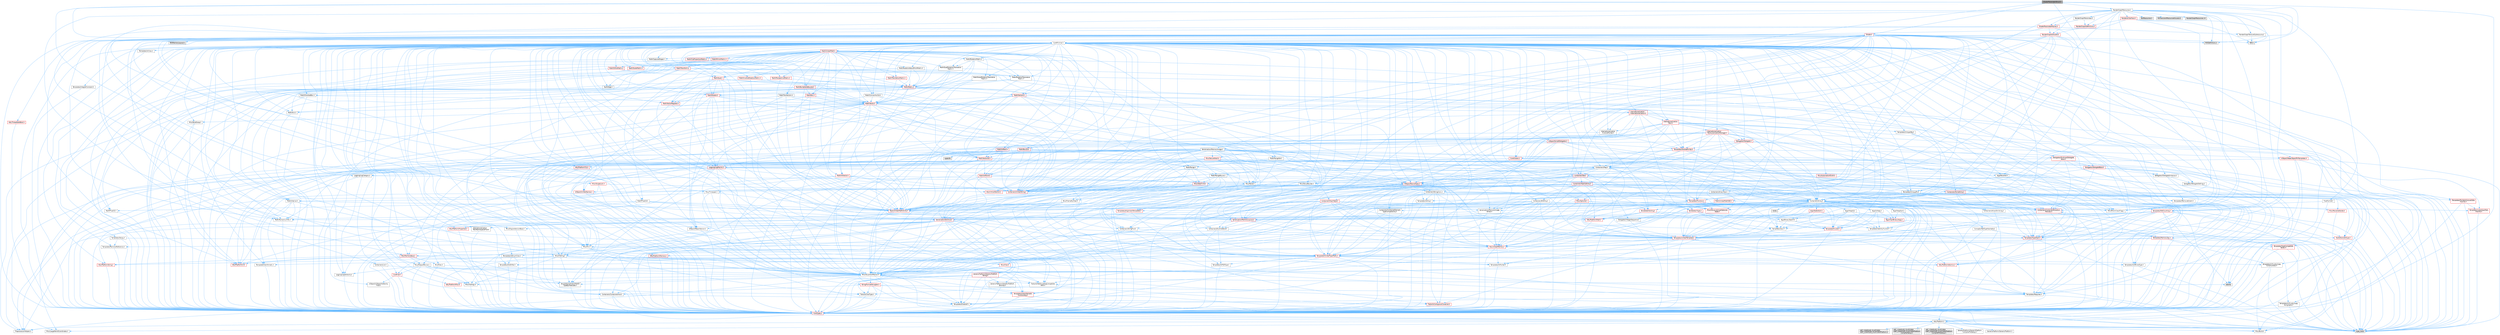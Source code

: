 digraph "ShaderParameterStruct.h"
{
 // INTERACTIVE_SVG=YES
 // LATEX_PDF_SIZE
  bgcolor="transparent";
  edge [fontname=Helvetica,fontsize=10,labelfontname=Helvetica,labelfontsize=10];
  node [fontname=Helvetica,fontsize=10,shape=box,height=0.2,width=0.4];
  Node1 [id="Node000001",label="ShaderParameterStruct.h",height=0.2,width=0.4,color="gray40", fillcolor="grey60", style="filled", fontcolor="black",tooltip=" "];
  Node1 -> Node2 [id="edge1_Node000001_Node000002",color="steelblue1",style="solid",tooltip=" "];
  Node2 [id="Node000002",label="Containers/Array.h",height=0.2,width=0.4,color="grey40", fillcolor="white", style="filled",URL="$df/dd0/Array_8h.html",tooltip=" "];
  Node2 -> Node3 [id="edge2_Node000002_Node000003",color="steelblue1",style="solid",tooltip=" "];
  Node3 [id="Node000003",label="CoreTypes.h",height=0.2,width=0.4,color="red", fillcolor="#FFF0F0", style="filled",URL="$dc/dec/CoreTypes_8h.html",tooltip=" "];
  Node3 -> Node4 [id="edge3_Node000003_Node000004",color="steelblue1",style="solid",tooltip=" "];
  Node4 [id="Node000004",label="HAL/Platform.h",height=0.2,width=0.4,color="grey40", fillcolor="white", style="filled",URL="$d9/dd0/Platform_8h.html",tooltip=" "];
  Node4 -> Node5 [id="edge4_Node000004_Node000005",color="steelblue1",style="solid",tooltip=" "];
  Node5 [id="Node000005",label="Misc/Build.h",height=0.2,width=0.4,color="grey40", fillcolor="white", style="filled",URL="$d3/dbb/Build_8h.html",tooltip=" "];
  Node4 -> Node6 [id="edge5_Node000004_Node000006",color="steelblue1",style="solid",tooltip=" "];
  Node6 [id="Node000006",label="Misc/LargeWorldCoordinates.h",height=0.2,width=0.4,color="grey40", fillcolor="white", style="filled",URL="$d2/dcb/LargeWorldCoordinates_8h.html",tooltip=" "];
  Node4 -> Node7 [id="edge6_Node000004_Node000007",color="steelblue1",style="solid",tooltip=" "];
  Node7 [id="Node000007",label="type_traits",height=0.2,width=0.4,color="grey60", fillcolor="#E0E0E0", style="filled",tooltip=" "];
  Node4 -> Node8 [id="edge7_Node000004_Node000008",color="steelblue1",style="solid",tooltip=" "];
  Node8 [id="Node000008",label="PreprocessorHelpers.h",height=0.2,width=0.4,color="grey40", fillcolor="white", style="filled",URL="$db/ddb/PreprocessorHelpers_8h.html",tooltip=" "];
  Node4 -> Node9 [id="edge8_Node000004_Node000009",color="steelblue1",style="solid",tooltip=" "];
  Node9 [id="Node000009",label="UBT_COMPILED_PLATFORM\l/UBT_COMPILED_PLATFORMPlatform\lCompilerPreSetup.h",height=0.2,width=0.4,color="grey60", fillcolor="#E0E0E0", style="filled",tooltip=" "];
  Node4 -> Node10 [id="edge9_Node000004_Node000010",color="steelblue1",style="solid",tooltip=" "];
  Node10 [id="Node000010",label="GenericPlatform/GenericPlatform\lCompilerPreSetup.h",height=0.2,width=0.4,color="grey40", fillcolor="white", style="filled",URL="$d9/dc8/GenericPlatformCompilerPreSetup_8h.html",tooltip=" "];
  Node4 -> Node11 [id="edge10_Node000004_Node000011",color="steelblue1",style="solid",tooltip=" "];
  Node11 [id="Node000011",label="GenericPlatform/GenericPlatform.h",height=0.2,width=0.4,color="grey40", fillcolor="white", style="filled",URL="$d6/d84/GenericPlatform_8h.html",tooltip=" "];
  Node4 -> Node12 [id="edge11_Node000004_Node000012",color="steelblue1",style="solid",tooltip=" "];
  Node12 [id="Node000012",label="UBT_COMPILED_PLATFORM\l/UBT_COMPILED_PLATFORMPlatform.h",height=0.2,width=0.4,color="grey60", fillcolor="#E0E0E0", style="filled",tooltip=" "];
  Node4 -> Node13 [id="edge12_Node000004_Node000013",color="steelblue1",style="solid",tooltip=" "];
  Node13 [id="Node000013",label="UBT_COMPILED_PLATFORM\l/UBT_COMPILED_PLATFORMPlatform\lCompilerSetup.h",height=0.2,width=0.4,color="grey60", fillcolor="#E0E0E0", style="filled",tooltip=" "];
  Node2 -> Node17 [id="edge13_Node000002_Node000017",color="steelblue1",style="solid",tooltip=" "];
  Node17 [id="Node000017",label="Misc/AssertionMacros.h",height=0.2,width=0.4,color="grey40", fillcolor="white", style="filled",URL="$d0/dfa/AssertionMacros_8h.html",tooltip=" "];
  Node17 -> Node3 [id="edge14_Node000017_Node000003",color="steelblue1",style="solid",tooltip=" "];
  Node17 -> Node4 [id="edge15_Node000017_Node000004",color="steelblue1",style="solid",tooltip=" "];
  Node17 -> Node18 [id="edge16_Node000017_Node000018",color="steelblue1",style="solid",tooltip=" "];
  Node18 [id="Node000018",label="HAL/PlatformMisc.h",height=0.2,width=0.4,color="red", fillcolor="#FFF0F0", style="filled",URL="$d0/df5/PlatformMisc_8h.html",tooltip=" "];
  Node18 -> Node3 [id="edge17_Node000018_Node000003",color="steelblue1",style="solid",tooltip=" "];
  Node17 -> Node8 [id="edge18_Node000017_Node000008",color="steelblue1",style="solid",tooltip=" "];
  Node17 -> Node54 [id="edge19_Node000017_Node000054",color="steelblue1",style="solid",tooltip=" "];
  Node54 [id="Node000054",label="Templates/EnableIf.h",height=0.2,width=0.4,color="grey40", fillcolor="white", style="filled",URL="$d7/d60/EnableIf_8h.html",tooltip=" "];
  Node54 -> Node3 [id="edge20_Node000054_Node000003",color="steelblue1",style="solid",tooltip=" "];
  Node17 -> Node55 [id="edge21_Node000017_Node000055",color="steelblue1",style="solid",tooltip=" "];
  Node55 [id="Node000055",label="Templates/IsArrayOrRefOf\lTypeByPredicate.h",height=0.2,width=0.4,color="grey40", fillcolor="white", style="filled",URL="$d6/da1/IsArrayOrRefOfTypeByPredicate_8h.html",tooltip=" "];
  Node55 -> Node3 [id="edge22_Node000055_Node000003",color="steelblue1",style="solid",tooltip=" "];
  Node17 -> Node56 [id="edge23_Node000017_Node000056",color="steelblue1",style="solid",tooltip=" "];
  Node56 [id="Node000056",label="Templates/IsValidVariadic\lFunctionArg.h",height=0.2,width=0.4,color="red", fillcolor="#FFF0F0", style="filled",URL="$d0/dc8/IsValidVariadicFunctionArg_8h.html",tooltip=" "];
  Node56 -> Node3 [id="edge24_Node000056_Node000003",color="steelblue1",style="solid",tooltip=" "];
  Node56 -> Node7 [id="edge25_Node000056_Node000007",color="steelblue1",style="solid",tooltip=" "];
  Node17 -> Node58 [id="edge26_Node000017_Node000058",color="steelblue1",style="solid",tooltip=" "];
  Node58 [id="Node000058",label="Traits/IsCharEncodingCompatible\lWith.h",height=0.2,width=0.4,color="grey40", fillcolor="white", style="filled",URL="$df/dd1/IsCharEncodingCompatibleWith_8h.html",tooltip=" "];
  Node58 -> Node7 [id="edge27_Node000058_Node000007",color="steelblue1",style="solid",tooltip=" "];
  Node58 -> Node59 [id="edge28_Node000058_Node000059",color="steelblue1",style="solid",tooltip=" "];
  Node59 [id="Node000059",label="Traits/IsCharType.h",height=0.2,width=0.4,color="grey40", fillcolor="white", style="filled",URL="$db/d51/IsCharType_8h.html",tooltip=" "];
  Node59 -> Node3 [id="edge29_Node000059_Node000003",color="steelblue1",style="solid",tooltip=" "];
  Node17 -> Node60 [id="edge30_Node000017_Node000060",color="steelblue1",style="solid",tooltip=" "];
  Node60 [id="Node000060",label="Misc/VarArgs.h",height=0.2,width=0.4,color="grey40", fillcolor="white", style="filled",URL="$d5/d6f/VarArgs_8h.html",tooltip=" "];
  Node60 -> Node3 [id="edge31_Node000060_Node000003",color="steelblue1",style="solid",tooltip=" "];
  Node17 -> Node61 [id="edge32_Node000017_Node000061",color="steelblue1",style="solid",tooltip=" "];
  Node61 [id="Node000061",label="String/FormatStringSan.h",height=0.2,width=0.4,color="red", fillcolor="#FFF0F0", style="filled",URL="$d3/d8b/FormatStringSan_8h.html",tooltip=" "];
  Node61 -> Node7 [id="edge33_Node000061_Node000007",color="steelblue1",style="solid",tooltip=" "];
  Node61 -> Node3 [id="edge34_Node000061_Node000003",color="steelblue1",style="solid",tooltip=" "];
  Node61 -> Node62 [id="edge35_Node000061_Node000062",color="steelblue1",style="solid",tooltip=" "];
  Node62 [id="Node000062",label="Templates/Requires.h",height=0.2,width=0.4,color="grey40", fillcolor="white", style="filled",URL="$dc/d96/Requires_8h.html",tooltip=" "];
  Node62 -> Node54 [id="edge36_Node000062_Node000054",color="steelblue1",style="solid",tooltip=" "];
  Node62 -> Node7 [id="edge37_Node000062_Node000007",color="steelblue1",style="solid",tooltip=" "];
  Node61 -> Node56 [id="edge38_Node000061_Node000056",color="steelblue1",style="solid",tooltip=" "];
  Node61 -> Node59 [id="edge39_Node000061_Node000059",color="steelblue1",style="solid",tooltip=" "];
  Node61 -> Node26 [id="edge40_Node000061_Node000026",color="steelblue1",style="solid",tooltip=" "];
  Node26 [id="Node000026",label="Containers/ContainersFwd.h",height=0.2,width=0.4,color="grey40", fillcolor="white", style="filled",URL="$d4/d0a/ContainersFwd_8h.html",tooltip=" "];
  Node26 -> Node4 [id="edge41_Node000026_Node000004",color="steelblue1",style="solid",tooltip=" "];
  Node26 -> Node3 [id="edge42_Node000026_Node000003",color="steelblue1",style="solid",tooltip=" "];
  Node26 -> Node23 [id="edge43_Node000026_Node000023",color="steelblue1",style="solid",tooltip=" "];
  Node23 [id="Node000023",label="Traits/IsContiguousContainer.h",height=0.2,width=0.4,color="red", fillcolor="#FFF0F0", style="filled",URL="$d5/d3c/IsContiguousContainer_8h.html",tooltip=" "];
  Node23 -> Node3 [id="edge44_Node000023_Node000003",color="steelblue1",style="solid",tooltip=" "];
  Node17 -> Node67 [id="edge45_Node000017_Node000067",color="steelblue1",style="solid",tooltip=" "];
  Node67 [id="Node000067",label="atomic",height=0.2,width=0.4,color="grey60", fillcolor="#E0E0E0", style="filled",tooltip=" "];
  Node2 -> Node68 [id="edge46_Node000002_Node000068",color="steelblue1",style="solid",tooltip=" "];
  Node68 [id="Node000068",label="Misc/IntrusiveUnsetOptional\lState.h",height=0.2,width=0.4,color="red", fillcolor="#FFF0F0", style="filled",URL="$d2/d0a/IntrusiveUnsetOptionalState_8h.html",tooltip=" "];
  Node2 -> Node70 [id="edge47_Node000002_Node000070",color="steelblue1",style="solid",tooltip=" "];
  Node70 [id="Node000070",label="Misc/ReverseIterate.h",height=0.2,width=0.4,color="red", fillcolor="#FFF0F0", style="filled",URL="$db/de3/ReverseIterate_8h.html",tooltip=" "];
  Node70 -> Node4 [id="edge48_Node000070_Node000004",color="steelblue1",style="solid",tooltip=" "];
  Node2 -> Node72 [id="edge49_Node000002_Node000072",color="steelblue1",style="solid",tooltip=" "];
  Node72 [id="Node000072",label="HAL/UnrealMemory.h",height=0.2,width=0.4,color="red", fillcolor="#FFF0F0", style="filled",URL="$d9/d96/UnrealMemory_8h.html",tooltip=" "];
  Node72 -> Node3 [id="edge50_Node000072_Node000003",color="steelblue1",style="solid",tooltip=" "];
  Node72 -> Node76 [id="edge51_Node000072_Node000076",color="steelblue1",style="solid",tooltip=" "];
  Node76 [id="Node000076",label="HAL/MemoryBase.h",height=0.2,width=0.4,color="red", fillcolor="#FFF0F0", style="filled",URL="$d6/d9f/MemoryBase_8h.html",tooltip=" "];
  Node76 -> Node3 [id="edge52_Node000076_Node000003",color="steelblue1",style="solid",tooltip=" "];
  Node76 -> Node47 [id="edge53_Node000076_Node000047",color="steelblue1",style="solid",tooltip=" "];
  Node47 [id="Node000047",label="HAL/PlatformAtomics.h",height=0.2,width=0.4,color="red", fillcolor="#FFF0F0", style="filled",URL="$d3/d36/PlatformAtomics_8h.html",tooltip=" "];
  Node47 -> Node3 [id="edge54_Node000047_Node000003",color="steelblue1",style="solid",tooltip=" "];
  Node76 -> Node30 [id="edge55_Node000076_Node000030",color="steelblue1",style="solid",tooltip=" "];
  Node30 [id="Node000030",label="HAL/PlatformCrt.h",height=0.2,width=0.4,color="red", fillcolor="#FFF0F0", style="filled",URL="$d8/d75/PlatformCrt_8h.html",tooltip=" "];
  Node76 -> Node77 [id="edge56_Node000076_Node000077",color="steelblue1",style="solid",tooltip=" "];
  Node77 [id="Node000077",label="Misc/Exec.h",height=0.2,width=0.4,color="grey40", fillcolor="white", style="filled",URL="$de/ddb/Exec_8h.html",tooltip=" "];
  Node77 -> Node3 [id="edge57_Node000077_Node000003",color="steelblue1",style="solid",tooltip=" "];
  Node77 -> Node17 [id="edge58_Node000077_Node000017",color="steelblue1",style="solid",tooltip=" "];
  Node76 -> Node78 [id="edge59_Node000076_Node000078",color="steelblue1",style="solid",tooltip=" "];
  Node78 [id="Node000078",label="Misc/OutputDevice.h",height=0.2,width=0.4,color="grey40", fillcolor="white", style="filled",URL="$d7/d32/OutputDevice_8h.html",tooltip=" "];
  Node78 -> Node25 [id="edge60_Node000078_Node000025",color="steelblue1",style="solid",tooltip=" "];
  Node25 [id="Node000025",label="CoreFwd.h",height=0.2,width=0.4,color="red", fillcolor="#FFF0F0", style="filled",URL="$d1/d1e/CoreFwd_8h.html",tooltip=" "];
  Node25 -> Node3 [id="edge61_Node000025_Node000003",color="steelblue1",style="solid",tooltip=" "];
  Node25 -> Node26 [id="edge62_Node000025_Node000026",color="steelblue1",style="solid",tooltip=" "];
  Node25 -> Node28 [id="edge63_Node000025_Node000028",color="steelblue1",style="solid",tooltip=" "];
  Node28 [id="Node000028",label="UObject/UObjectHierarchy\lFwd.h",height=0.2,width=0.4,color="grey40", fillcolor="white", style="filled",URL="$d3/d13/UObjectHierarchyFwd_8h.html",tooltip=" "];
  Node78 -> Node3 [id="edge64_Node000078_Node000003",color="steelblue1",style="solid",tooltip=" "];
  Node78 -> Node79 [id="edge65_Node000078_Node000079",color="steelblue1",style="solid",tooltip=" "];
  Node79 [id="Node000079",label="Logging/LogVerbosity.h",height=0.2,width=0.4,color="grey40", fillcolor="white", style="filled",URL="$d2/d8f/LogVerbosity_8h.html",tooltip=" "];
  Node79 -> Node3 [id="edge66_Node000079_Node000003",color="steelblue1",style="solid",tooltip=" "];
  Node78 -> Node60 [id="edge67_Node000078_Node000060",color="steelblue1",style="solid",tooltip=" "];
  Node78 -> Node55 [id="edge68_Node000078_Node000055",color="steelblue1",style="solid",tooltip=" "];
  Node78 -> Node56 [id="edge69_Node000078_Node000056",color="steelblue1",style="solid",tooltip=" "];
  Node78 -> Node58 [id="edge70_Node000078_Node000058",color="steelblue1",style="solid",tooltip=" "];
  Node72 -> Node89 [id="edge71_Node000072_Node000089",color="steelblue1",style="solid",tooltip=" "];
  Node89 [id="Node000089",label="HAL/PlatformMemory.h",height=0.2,width=0.4,color="red", fillcolor="#FFF0F0", style="filled",URL="$de/d68/PlatformMemory_8h.html",tooltip=" "];
  Node89 -> Node3 [id="edge72_Node000089_Node000003",color="steelblue1",style="solid",tooltip=" "];
  Node72 -> Node92 [id="edge73_Node000072_Node000092",color="steelblue1",style="solid",tooltip=" "];
  Node92 [id="Node000092",label="Templates/IsPointer.h",height=0.2,width=0.4,color="grey40", fillcolor="white", style="filled",URL="$d7/d05/IsPointer_8h.html",tooltip=" "];
  Node92 -> Node3 [id="edge74_Node000092_Node000003",color="steelblue1",style="solid",tooltip=" "];
  Node2 -> Node93 [id="edge75_Node000002_Node000093",color="steelblue1",style="solid",tooltip=" "];
  Node93 [id="Node000093",label="Templates/UnrealTypeTraits.h",height=0.2,width=0.4,color="red", fillcolor="#FFF0F0", style="filled",URL="$d2/d2d/UnrealTypeTraits_8h.html",tooltip=" "];
  Node93 -> Node3 [id="edge76_Node000093_Node000003",color="steelblue1",style="solid",tooltip=" "];
  Node93 -> Node92 [id="edge77_Node000093_Node000092",color="steelblue1",style="solid",tooltip=" "];
  Node93 -> Node17 [id="edge78_Node000093_Node000017",color="steelblue1",style="solid",tooltip=" "];
  Node93 -> Node85 [id="edge79_Node000093_Node000085",color="steelblue1",style="solid",tooltip=" "];
  Node85 [id="Node000085",label="Templates/AndOrNot.h",height=0.2,width=0.4,color="grey40", fillcolor="white", style="filled",URL="$db/d0a/AndOrNot_8h.html",tooltip=" "];
  Node85 -> Node3 [id="edge80_Node000085_Node000003",color="steelblue1",style="solid",tooltip=" "];
  Node93 -> Node54 [id="edge81_Node000093_Node000054",color="steelblue1",style="solid",tooltip=" "];
  Node93 -> Node94 [id="edge82_Node000093_Node000094",color="steelblue1",style="solid",tooltip=" "];
  Node94 [id="Node000094",label="Templates/IsArithmetic.h",height=0.2,width=0.4,color="grey40", fillcolor="white", style="filled",URL="$d2/d5d/IsArithmetic_8h.html",tooltip=" "];
  Node94 -> Node3 [id="edge83_Node000094_Node000003",color="steelblue1",style="solid",tooltip=" "];
  Node93 -> Node96 [id="edge84_Node000093_Node000096",color="steelblue1",style="solid",tooltip=" "];
  Node96 [id="Node000096",label="Templates/IsPODType.h",height=0.2,width=0.4,color="grey40", fillcolor="white", style="filled",URL="$d7/db1/IsPODType_8h.html",tooltip=" "];
  Node96 -> Node3 [id="edge85_Node000096_Node000003",color="steelblue1",style="solid",tooltip=" "];
  Node93 -> Node97 [id="edge86_Node000093_Node000097",color="steelblue1",style="solid",tooltip=" "];
  Node97 [id="Node000097",label="Templates/IsUECoreType.h",height=0.2,width=0.4,color="grey40", fillcolor="white", style="filled",URL="$d1/db8/IsUECoreType_8h.html",tooltip=" "];
  Node97 -> Node3 [id="edge87_Node000097_Node000003",color="steelblue1",style="solid",tooltip=" "];
  Node97 -> Node7 [id="edge88_Node000097_Node000007",color="steelblue1",style="solid",tooltip=" "];
  Node93 -> Node86 [id="edge89_Node000093_Node000086",color="steelblue1",style="solid",tooltip=" "];
  Node86 [id="Node000086",label="Templates/IsTriviallyCopy\lConstructible.h",height=0.2,width=0.4,color="grey40", fillcolor="white", style="filled",URL="$d3/d78/IsTriviallyCopyConstructible_8h.html",tooltip=" "];
  Node86 -> Node3 [id="edge90_Node000086_Node000003",color="steelblue1",style="solid",tooltip=" "];
  Node86 -> Node7 [id="edge91_Node000086_Node000007",color="steelblue1",style="solid",tooltip=" "];
  Node2 -> Node98 [id="edge92_Node000002_Node000098",color="steelblue1",style="solid",tooltip=" "];
  Node98 [id="Node000098",label="Templates/UnrealTemplate.h",height=0.2,width=0.4,color="red", fillcolor="#FFF0F0", style="filled",URL="$d4/d24/UnrealTemplate_8h.html",tooltip=" "];
  Node98 -> Node3 [id="edge93_Node000098_Node000003",color="steelblue1",style="solid",tooltip=" "];
  Node98 -> Node92 [id="edge94_Node000098_Node000092",color="steelblue1",style="solid",tooltip=" "];
  Node98 -> Node72 [id="edge95_Node000098_Node000072",color="steelblue1",style="solid",tooltip=" "];
  Node98 -> Node93 [id="edge96_Node000098_Node000093",color="steelblue1",style="solid",tooltip=" "];
  Node98 -> Node101 [id="edge97_Node000098_Node000101",color="steelblue1",style="solid",tooltip=" "];
  Node101 [id="Node000101",label="Templates/RemoveReference.h",height=0.2,width=0.4,color="grey40", fillcolor="white", style="filled",URL="$da/dbe/RemoveReference_8h.html",tooltip=" "];
  Node101 -> Node3 [id="edge98_Node000101_Node000003",color="steelblue1",style="solid",tooltip=" "];
  Node98 -> Node62 [id="edge99_Node000098_Node000062",color="steelblue1",style="solid",tooltip=" "];
  Node98 -> Node102 [id="edge100_Node000098_Node000102",color="steelblue1",style="solid",tooltip=" "];
  Node102 [id="Node000102",label="Templates/TypeCompatible\lBytes.h",height=0.2,width=0.4,color="red", fillcolor="#FFF0F0", style="filled",URL="$df/d0a/TypeCompatibleBytes_8h.html",tooltip=" "];
  Node102 -> Node3 [id="edge101_Node000102_Node000003",color="steelblue1",style="solid",tooltip=" "];
  Node102 -> Node7 [id="edge102_Node000102_Node000007",color="steelblue1",style="solid",tooltip=" "];
  Node98 -> Node23 [id="edge103_Node000098_Node000023",color="steelblue1",style="solid",tooltip=" "];
  Node98 -> Node7 [id="edge104_Node000098_Node000007",color="steelblue1",style="solid",tooltip=" "];
  Node2 -> Node104 [id="edge105_Node000002_Node000104",color="steelblue1",style="solid",tooltip=" "];
  Node104 [id="Node000104",label="Containers/AllowShrinking.h",height=0.2,width=0.4,color="grey40", fillcolor="white", style="filled",URL="$d7/d1a/AllowShrinking_8h.html",tooltip=" "];
  Node104 -> Node3 [id="edge106_Node000104_Node000003",color="steelblue1",style="solid",tooltip=" "];
  Node2 -> Node105 [id="edge107_Node000002_Node000105",color="steelblue1",style="solid",tooltip=" "];
  Node105 [id="Node000105",label="Containers/ContainerAllocation\lPolicies.h",height=0.2,width=0.4,color="red", fillcolor="#FFF0F0", style="filled",URL="$d7/dff/ContainerAllocationPolicies_8h.html",tooltip=" "];
  Node105 -> Node3 [id="edge108_Node000105_Node000003",color="steelblue1",style="solid",tooltip=" "];
  Node105 -> Node105 [id="edge109_Node000105_Node000105",color="steelblue1",style="solid",tooltip=" "];
  Node105 -> Node107 [id="edge110_Node000105_Node000107",color="steelblue1",style="solid",tooltip=" "];
  Node107 [id="Node000107",label="HAL/PlatformMath.h",height=0.2,width=0.4,color="red", fillcolor="#FFF0F0", style="filled",URL="$dc/d53/PlatformMath_8h.html",tooltip=" "];
  Node107 -> Node3 [id="edge111_Node000107_Node000003",color="steelblue1",style="solid",tooltip=" "];
  Node105 -> Node72 [id="edge112_Node000105_Node000072",color="steelblue1",style="solid",tooltip=" "];
  Node105 -> Node40 [id="edge113_Node000105_Node000040",color="steelblue1",style="solid",tooltip=" "];
  Node40 [id="Node000040",label="Math/NumericLimits.h",height=0.2,width=0.4,color="grey40", fillcolor="white", style="filled",URL="$df/d1b/NumericLimits_8h.html",tooltip=" "];
  Node40 -> Node3 [id="edge114_Node000040_Node000003",color="steelblue1",style="solid",tooltip=" "];
  Node105 -> Node17 [id="edge115_Node000105_Node000017",color="steelblue1",style="solid",tooltip=" "];
  Node105 -> Node116 [id="edge116_Node000105_Node000116",color="steelblue1",style="solid",tooltip=" "];
  Node116 [id="Node000116",label="Templates/MemoryOps.h",height=0.2,width=0.4,color="red", fillcolor="#FFF0F0", style="filled",URL="$db/dea/MemoryOps_8h.html",tooltip=" "];
  Node116 -> Node3 [id="edge117_Node000116_Node000003",color="steelblue1",style="solid",tooltip=" "];
  Node116 -> Node72 [id="edge118_Node000116_Node000072",color="steelblue1",style="solid",tooltip=" "];
  Node116 -> Node87 [id="edge119_Node000116_Node000087",color="steelblue1",style="solid",tooltip=" "];
  Node87 [id="Node000087",label="Templates/IsTriviallyCopy\lAssignable.h",height=0.2,width=0.4,color="grey40", fillcolor="white", style="filled",URL="$d2/df2/IsTriviallyCopyAssignable_8h.html",tooltip=" "];
  Node87 -> Node3 [id="edge120_Node000087_Node000003",color="steelblue1",style="solid",tooltip=" "];
  Node87 -> Node7 [id="edge121_Node000087_Node000007",color="steelblue1",style="solid",tooltip=" "];
  Node116 -> Node86 [id="edge122_Node000116_Node000086",color="steelblue1",style="solid",tooltip=" "];
  Node116 -> Node62 [id="edge123_Node000116_Node000062",color="steelblue1",style="solid",tooltip=" "];
  Node116 -> Node93 [id="edge124_Node000116_Node000093",color="steelblue1",style="solid",tooltip=" "];
  Node116 -> Node7 [id="edge125_Node000116_Node000007",color="steelblue1",style="solid",tooltip=" "];
  Node105 -> Node102 [id="edge126_Node000105_Node000102",color="steelblue1",style="solid",tooltip=" "];
  Node105 -> Node7 [id="edge127_Node000105_Node000007",color="steelblue1",style="solid",tooltip=" "];
  Node2 -> Node117 [id="edge128_Node000002_Node000117",color="steelblue1",style="solid",tooltip=" "];
  Node117 [id="Node000117",label="Containers/ContainerElement\lTypeCompatibility.h",height=0.2,width=0.4,color="grey40", fillcolor="white", style="filled",URL="$df/ddf/ContainerElementTypeCompatibility_8h.html",tooltip=" "];
  Node117 -> Node3 [id="edge129_Node000117_Node000003",color="steelblue1",style="solid",tooltip=" "];
  Node117 -> Node93 [id="edge130_Node000117_Node000093",color="steelblue1",style="solid",tooltip=" "];
  Node2 -> Node118 [id="edge131_Node000002_Node000118",color="steelblue1",style="solid",tooltip=" "];
  Node118 [id="Node000118",label="Serialization/Archive.h",height=0.2,width=0.4,color="red", fillcolor="#FFF0F0", style="filled",URL="$d7/d3b/Archive_8h.html",tooltip=" "];
  Node118 -> Node25 [id="edge132_Node000118_Node000025",color="steelblue1",style="solid",tooltip=" "];
  Node118 -> Node3 [id="edge133_Node000118_Node000003",color="steelblue1",style="solid",tooltip=" "];
  Node118 -> Node119 [id="edge134_Node000118_Node000119",color="steelblue1",style="solid",tooltip=" "];
  Node119 [id="Node000119",label="HAL/PlatformProperties.h",height=0.2,width=0.4,color="red", fillcolor="#FFF0F0", style="filled",URL="$d9/db0/PlatformProperties_8h.html",tooltip=" "];
  Node119 -> Node3 [id="edge135_Node000119_Node000003",color="steelblue1",style="solid",tooltip=" "];
  Node118 -> Node122 [id="edge136_Node000118_Node000122",color="steelblue1",style="solid",tooltip=" "];
  Node122 [id="Node000122",label="Internationalization\l/TextNamespaceFwd.h",height=0.2,width=0.4,color="grey40", fillcolor="white", style="filled",URL="$d8/d97/TextNamespaceFwd_8h.html",tooltip=" "];
  Node122 -> Node3 [id="edge137_Node000122_Node000003",color="steelblue1",style="solid",tooltip=" "];
  Node118 -> Node17 [id="edge138_Node000118_Node000017",color="steelblue1",style="solid",tooltip=" "];
  Node118 -> Node5 [id="edge139_Node000118_Node000005",color="steelblue1",style="solid",tooltip=" "];
  Node118 -> Node123 [id="edge140_Node000118_Node000123",color="steelblue1",style="solid",tooltip=" "];
  Node123 [id="Node000123",label="Misc/EngineVersionBase.h",height=0.2,width=0.4,color="grey40", fillcolor="white", style="filled",URL="$d5/d2b/EngineVersionBase_8h.html",tooltip=" "];
  Node123 -> Node3 [id="edge141_Node000123_Node000003",color="steelblue1",style="solid",tooltip=" "];
  Node118 -> Node60 [id="edge142_Node000118_Node000060",color="steelblue1",style="solid",tooltip=" "];
  Node118 -> Node54 [id="edge143_Node000118_Node000054",color="steelblue1",style="solid",tooltip=" "];
  Node118 -> Node55 [id="edge144_Node000118_Node000055",color="steelblue1",style="solid",tooltip=" "];
  Node118 -> Node126 [id="edge145_Node000118_Node000126",color="steelblue1",style="solid",tooltip=" "];
  Node126 [id="Node000126",label="Templates/IsEnumClass.h",height=0.2,width=0.4,color="grey40", fillcolor="white", style="filled",URL="$d7/d15/IsEnumClass_8h.html",tooltip=" "];
  Node126 -> Node3 [id="edge146_Node000126_Node000003",color="steelblue1",style="solid",tooltip=" "];
  Node126 -> Node85 [id="edge147_Node000126_Node000085",color="steelblue1",style="solid",tooltip=" "];
  Node118 -> Node56 [id="edge148_Node000118_Node000056",color="steelblue1",style="solid",tooltip=" "];
  Node118 -> Node98 [id="edge149_Node000118_Node000098",color="steelblue1",style="solid",tooltip=" "];
  Node118 -> Node58 [id="edge150_Node000118_Node000058",color="steelblue1",style="solid",tooltip=" "];
  Node118 -> Node127 [id="edge151_Node000118_Node000127",color="steelblue1",style="solid",tooltip=" "];
  Node127 [id="Node000127",label="UObject/ObjectVersion.h",height=0.2,width=0.4,color="grey40", fillcolor="white", style="filled",URL="$da/d63/ObjectVersion_8h.html",tooltip=" "];
  Node127 -> Node3 [id="edge152_Node000127_Node000003",color="steelblue1",style="solid",tooltip=" "];
  Node2 -> Node128 [id="edge153_Node000002_Node000128",color="steelblue1",style="solid",tooltip=" "];
  Node128 [id="Node000128",label="Serialization/MemoryImage\lWriter.h",height=0.2,width=0.4,color="grey40", fillcolor="white", style="filled",URL="$d0/d08/MemoryImageWriter_8h.html",tooltip=" "];
  Node128 -> Node3 [id="edge154_Node000128_Node000003",color="steelblue1",style="solid",tooltip=" "];
  Node128 -> Node129 [id="edge155_Node000128_Node000129",color="steelblue1",style="solid",tooltip=" "];
  Node129 [id="Node000129",label="Serialization/MemoryLayout.h",height=0.2,width=0.4,color="red", fillcolor="#FFF0F0", style="filled",URL="$d7/d66/MemoryLayout_8h.html",tooltip=" "];
  Node129 -> Node132 [id="edge156_Node000129_Node000132",color="steelblue1",style="solid",tooltip=" "];
  Node132 [id="Node000132",label="Containers/EnumAsByte.h",height=0.2,width=0.4,color="grey40", fillcolor="white", style="filled",URL="$d6/d9a/EnumAsByte_8h.html",tooltip=" "];
  Node132 -> Node3 [id="edge157_Node000132_Node000003",color="steelblue1",style="solid",tooltip=" "];
  Node132 -> Node96 [id="edge158_Node000132_Node000096",color="steelblue1",style="solid",tooltip=" "];
  Node132 -> Node133 [id="edge159_Node000132_Node000133",color="steelblue1",style="solid",tooltip=" "];
  Node133 [id="Node000133",label="Templates/TypeHash.h",height=0.2,width=0.4,color="red", fillcolor="#FFF0F0", style="filled",URL="$d1/d62/TypeHash_8h.html",tooltip=" "];
  Node133 -> Node3 [id="edge160_Node000133_Node000003",color="steelblue1",style="solid",tooltip=" "];
  Node133 -> Node62 [id="edge161_Node000133_Node000062",color="steelblue1",style="solid",tooltip=" "];
  Node133 -> Node134 [id="edge162_Node000133_Node000134",color="steelblue1",style="solid",tooltip=" "];
  Node134 [id="Node000134",label="Misc/Crc.h",height=0.2,width=0.4,color="grey40", fillcolor="white", style="filled",URL="$d4/dd2/Crc_8h.html",tooltip=" "];
  Node134 -> Node3 [id="edge163_Node000134_Node000003",color="steelblue1",style="solid",tooltip=" "];
  Node134 -> Node74 [id="edge164_Node000134_Node000074",color="steelblue1",style="solid",tooltip=" "];
  Node74 [id="Node000074",label="HAL/PlatformString.h",height=0.2,width=0.4,color="red", fillcolor="#FFF0F0", style="filled",URL="$db/db5/PlatformString_8h.html",tooltip=" "];
  Node74 -> Node3 [id="edge165_Node000074_Node000003",color="steelblue1",style="solid",tooltip=" "];
  Node134 -> Node17 [id="edge166_Node000134_Node000017",color="steelblue1",style="solid",tooltip=" "];
  Node134 -> Node135 [id="edge167_Node000134_Node000135",color="steelblue1",style="solid",tooltip=" "];
  Node135 [id="Node000135",label="Misc/CString.h",height=0.2,width=0.4,color="grey40", fillcolor="white", style="filled",URL="$d2/d49/CString_8h.html",tooltip=" "];
  Node135 -> Node3 [id="edge168_Node000135_Node000003",color="steelblue1",style="solid",tooltip=" "];
  Node135 -> Node30 [id="edge169_Node000135_Node000030",color="steelblue1",style="solid",tooltip=" "];
  Node135 -> Node74 [id="edge170_Node000135_Node000074",color="steelblue1",style="solid",tooltip=" "];
  Node135 -> Node17 [id="edge171_Node000135_Node000017",color="steelblue1",style="solid",tooltip=" "];
  Node135 -> Node136 [id="edge172_Node000135_Node000136",color="steelblue1",style="solid",tooltip=" "];
  Node136 [id="Node000136",label="Misc/Char.h",height=0.2,width=0.4,color="red", fillcolor="#FFF0F0", style="filled",URL="$d0/d58/Char_8h.html",tooltip=" "];
  Node136 -> Node3 [id="edge173_Node000136_Node000003",color="steelblue1",style="solid",tooltip=" "];
  Node136 -> Node7 [id="edge174_Node000136_Node000007",color="steelblue1",style="solid",tooltip=" "];
  Node135 -> Node60 [id="edge175_Node000135_Node000060",color="steelblue1",style="solid",tooltip=" "];
  Node135 -> Node55 [id="edge176_Node000135_Node000055",color="steelblue1",style="solid",tooltip=" "];
  Node135 -> Node56 [id="edge177_Node000135_Node000056",color="steelblue1",style="solid",tooltip=" "];
  Node135 -> Node58 [id="edge178_Node000135_Node000058",color="steelblue1",style="solid",tooltip=" "];
  Node134 -> Node136 [id="edge179_Node000134_Node000136",color="steelblue1",style="solid",tooltip=" "];
  Node134 -> Node93 [id="edge180_Node000134_Node000093",color="steelblue1",style="solid",tooltip=" "];
  Node134 -> Node59 [id="edge181_Node000134_Node000059",color="steelblue1",style="solid",tooltip=" "];
  Node133 -> Node7 [id="edge182_Node000133_Node000007",color="steelblue1",style="solid",tooltip=" "];
  Node129 -> Node20 [id="edge183_Node000129_Node000020",color="steelblue1",style="solid",tooltip=" "];
  Node20 [id="Node000020",label="Containers/StringFwd.h",height=0.2,width=0.4,color="grey40", fillcolor="white", style="filled",URL="$df/d37/StringFwd_8h.html",tooltip=" "];
  Node20 -> Node3 [id="edge184_Node000020_Node000003",color="steelblue1",style="solid",tooltip=" "];
  Node20 -> Node21 [id="edge185_Node000020_Node000021",color="steelblue1",style="solid",tooltip=" "];
  Node21 [id="Node000021",label="Traits/ElementType.h",height=0.2,width=0.4,color="red", fillcolor="#FFF0F0", style="filled",URL="$d5/d4f/ElementType_8h.html",tooltip=" "];
  Node21 -> Node4 [id="edge186_Node000021_Node000004",color="steelblue1",style="solid",tooltip=" "];
  Node21 -> Node7 [id="edge187_Node000021_Node000007",color="steelblue1",style="solid",tooltip=" "];
  Node20 -> Node23 [id="edge188_Node000020_Node000023",color="steelblue1",style="solid",tooltip=" "];
  Node129 -> Node72 [id="edge189_Node000129_Node000072",color="steelblue1",style="solid",tooltip=" "];
  Node129 -> Node54 [id="edge190_Node000129_Node000054",color="steelblue1",style="solid",tooltip=" "];
  Node129 -> Node98 [id="edge191_Node000129_Node000098",color="steelblue1",style="solid",tooltip=" "];
  Node2 -> Node142 [id="edge192_Node000002_Node000142",color="steelblue1",style="solid",tooltip=" "];
  Node142 [id="Node000142",label="Algo/Heapify.h",height=0.2,width=0.4,color="grey40", fillcolor="white", style="filled",URL="$d0/d2a/Heapify_8h.html",tooltip=" "];
  Node142 -> Node143 [id="edge193_Node000142_Node000143",color="steelblue1",style="solid",tooltip=" "];
  Node143 [id="Node000143",label="Algo/Impl/BinaryHeap.h",height=0.2,width=0.4,color="red", fillcolor="#FFF0F0", style="filled",URL="$d7/da3/Algo_2Impl_2BinaryHeap_8h.html",tooltip=" "];
  Node143 -> Node144 [id="edge194_Node000143_Node000144",color="steelblue1",style="solid",tooltip=" "];
  Node144 [id="Node000144",label="Templates/Invoke.h",height=0.2,width=0.4,color="red", fillcolor="#FFF0F0", style="filled",URL="$d7/deb/Invoke_8h.html",tooltip=" "];
  Node144 -> Node3 [id="edge195_Node000144_Node000003",color="steelblue1",style="solid",tooltip=" "];
  Node144 -> Node98 [id="edge196_Node000144_Node000098",color="steelblue1",style="solid",tooltip=" "];
  Node144 -> Node7 [id="edge197_Node000144_Node000007",color="steelblue1",style="solid",tooltip=" "];
  Node143 -> Node7 [id="edge198_Node000143_Node000007",color="steelblue1",style="solid",tooltip=" "];
  Node142 -> Node148 [id="edge199_Node000142_Node000148",color="steelblue1",style="solid",tooltip=" "];
  Node148 [id="Node000148",label="Templates/IdentityFunctor.h",height=0.2,width=0.4,color="grey40", fillcolor="white", style="filled",URL="$d7/d2e/IdentityFunctor_8h.html",tooltip=" "];
  Node148 -> Node4 [id="edge200_Node000148_Node000004",color="steelblue1",style="solid",tooltip=" "];
  Node142 -> Node144 [id="edge201_Node000142_Node000144",color="steelblue1",style="solid",tooltip=" "];
  Node142 -> Node149 [id="edge202_Node000142_Node000149",color="steelblue1",style="solid",tooltip=" "];
  Node149 [id="Node000149",label="Templates/Less.h",height=0.2,width=0.4,color="grey40", fillcolor="white", style="filled",URL="$de/dc8/Less_8h.html",tooltip=" "];
  Node149 -> Node3 [id="edge203_Node000149_Node000003",color="steelblue1",style="solid",tooltip=" "];
  Node149 -> Node98 [id="edge204_Node000149_Node000098",color="steelblue1",style="solid",tooltip=" "];
  Node142 -> Node98 [id="edge205_Node000142_Node000098",color="steelblue1",style="solid",tooltip=" "];
  Node2 -> Node150 [id="edge206_Node000002_Node000150",color="steelblue1",style="solid",tooltip=" "];
  Node150 [id="Node000150",label="Algo/HeapSort.h",height=0.2,width=0.4,color="grey40", fillcolor="white", style="filled",URL="$d3/d92/HeapSort_8h.html",tooltip=" "];
  Node150 -> Node143 [id="edge207_Node000150_Node000143",color="steelblue1",style="solid",tooltip=" "];
  Node150 -> Node148 [id="edge208_Node000150_Node000148",color="steelblue1",style="solid",tooltip=" "];
  Node150 -> Node149 [id="edge209_Node000150_Node000149",color="steelblue1",style="solid",tooltip=" "];
  Node150 -> Node98 [id="edge210_Node000150_Node000098",color="steelblue1",style="solid",tooltip=" "];
  Node2 -> Node151 [id="edge211_Node000002_Node000151",color="steelblue1",style="solid",tooltip=" "];
  Node151 [id="Node000151",label="Algo/IsHeap.h",height=0.2,width=0.4,color="grey40", fillcolor="white", style="filled",URL="$de/d32/IsHeap_8h.html",tooltip=" "];
  Node151 -> Node143 [id="edge212_Node000151_Node000143",color="steelblue1",style="solid",tooltip=" "];
  Node151 -> Node148 [id="edge213_Node000151_Node000148",color="steelblue1",style="solid",tooltip=" "];
  Node151 -> Node144 [id="edge214_Node000151_Node000144",color="steelblue1",style="solid",tooltip=" "];
  Node151 -> Node149 [id="edge215_Node000151_Node000149",color="steelblue1",style="solid",tooltip=" "];
  Node151 -> Node98 [id="edge216_Node000151_Node000098",color="steelblue1",style="solid",tooltip=" "];
  Node2 -> Node143 [id="edge217_Node000002_Node000143",color="steelblue1",style="solid",tooltip=" "];
  Node2 -> Node152 [id="edge218_Node000002_Node000152",color="steelblue1",style="solid",tooltip=" "];
  Node152 [id="Node000152",label="Algo/StableSort.h",height=0.2,width=0.4,color="red", fillcolor="#FFF0F0", style="filled",URL="$d7/d3c/StableSort_8h.html",tooltip=" "];
  Node152 -> Node153 [id="edge219_Node000152_Node000153",color="steelblue1",style="solid",tooltip=" "];
  Node153 [id="Node000153",label="Algo/BinarySearch.h",height=0.2,width=0.4,color="grey40", fillcolor="white", style="filled",URL="$db/db4/BinarySearch_8h.html",tooltip=" "];
  Node153 -> Node148 [id="edge220_Node000153_Node000148",color="steelblue1",style="solid",tooltip=" "];
  Node153 -> Node144 [id="edge221_Node000153_Node000144",color="steelblue1",style="solid",tooltip=" "];
  Node153 -> Node149 [id="edge222_Node000153_Node000149",color="steelblue1",style="solid",tooltip=" "];
  Node152 -> Node148 [id="edge223_Node000152_Node000148",color="steelblue1",style="solid",tooltip=" "];
  Node152 -> Node144 [id="edge224_Node000152_Node000144",color="steelblue1",style="solid",tooltip=" "];
  Node152 -> Node149 [id="edge225_Node000152_Node000149",color="steelblue1",style="solid",tooltip=" "];
  Node152 -> Node98 [id="edge226_Node000152_Node000098",color="steelblue1",style="solid",tooltip=" "];
  Node2 -> Node155 [id="edge227_Node000002_Node000155",color="steelblue1",style="solid",tooltip=" "];
  Node155 [id="Node000155",label="Concepts/GetTypeHashable.h",height=0.2,width=0.4,color="grey40", fillcolor="white", style="filled",URL="$d3/da2/GetTypeHashable_8h.html",tooltip=" "];
  Node155 -> Node3 [id="edge228_Node000155_Node000003",color="steelblue1",style="solid",tooltip=" "];
  Node155 -> Node133 [id="edge229_Node000155_Node000133",color="steelblue1",style="solid",tooltip=" "];
  Node2 -> Node148 [id="edge230_Node000002_Node000148",color="steelblue1",style="solid",tooltip=" "];
  Node2 -> Node144 [id="edge231_Node000002_Node000144",color="steelblue1",style="solid",tooltip=" "];
  Node2 -> Node149 [id="edge232_Node000002_Node000149",color="steelblue1",style="solid",tooltip=" "];
  Node2 -> Node156 [id="edge233_Node000002_Node000156",color="steelblue1",style="solid",tooltip=" "];
  Node156 [id="Node000156",label="Templates/LosesQualifiers\lFromTo.h",height=0.2,width=0.4,color="red", fillcolor="#FFF0F0", style="filled",URL="$d2/db3/LosesQualifiersFromTo_8h.html",tooltip=" "];
  Node156 -> Node7 [id="edge234_Node000156_Node000007",color="steelblue1",style="solid",tooltip=" "];
  Node2 -> Node62 [id="edge235_Node000002_Node000062",color="steelblue1",style="solid",tooltip=" "];
  Node2 -> Node157 [id="edge236_Node000002_Node000157",color="steelblue1",style="solid",tooltip=" "];
  Node157 [id="Node000157",label="Templates/Sorting.h",height=0.2,width=0.4,color="red", fillcolor="#FFF0F0", style="filled",URL="$d3/d9e/Sorting_8h.html",tooltip=" "];
  Node157 -> Node3 [id="edge237_Node000157_Node000003",color="steelblue1",style="solid",tooltip=" "];
  Node157 -> Node153 [id="edge238_Node000157_Node000153",color="steelblue1",style="solid",tooltip=" "];
  Node157 -> Node107 [id="edge239_Node000157_Node000107",color="steelblue1",style="solid",tooltip=" "];
  Node157 -> Node149 [id="edge240_Node000157_Node000149",color="steelblue1",style="solid",tooltip=" "];
  Node2 -> Node161 [id="edge241_Node000002_Node000161",color="steelblue1",style="solid",tooltip=" "];
  Node161 [id="Node000161",label="Templates/AlignmentTemplates.h",height=0.2,width=0.4,color="red", fillcolor="#FFF0F0", style="filled",URL="$dd/d32/AlignmentTemplates_8h.html",tooltip=" "];
  Node161 -> Node3 [id="edge242_Node000161_Node000003",color="steelblue1",style="solid",tooltip=" "];
  Node161 -> Node92 [id="edge243_Node000161_Node000092",color="steelblue1",style="solid",tooltip=" "];
  Node2 -> Node21 [id="edge244_Node000002_Node000021",color="steelblue1",style="solid",tooltip=" "];
  Node2 -> Node113 [id="edge245_Node000002_Node000113",color="steelblue1",style="solid",tooltip=" "];
  Node113 [id="Node000113",label="limits",height=0.2,width=0.4,color="grey60", fillcolor="#E0E0E0", style="filled",tooltip=" "];
  Node2 -> Node7 [id="edge246_Node000002_Node000007",color="steelblue1",style="solid",tooltip=" "];
  Node1 -> Node162 [id="edge247_Node000001_Node000162",color="steelblue1",style="solid",tooltip=" "];
  Node162 [id="Node000162",label="CoreMinimal.h",height=0.2,width=0.4,color="grey40", fillcolor="white", style="filled",URL="$d7/d67/CoreMinimal_8h.html",tooltip=" "];
  Node162 -> Node3 [id="edge248_Node000162_Node000003",color="steelblue1",style="solid",tooltip=" "];
  Node162 -> Node25 [id="edge249_Node000162_Node000025",color="steelblue1",style="solid",tooltip=" "];
  Node162 -> Node28 [id="edge250_Node000162_Node000028",color="steelblue1",style="solid",tooltip=" "];
  Node162 -> Node26 [id="edge251_Node000162_Node000026",color="steelblue1",style="solid",tooltip=" "];
  Node162 -> Node60 [id="edge252_Node000162_Node000060",color="steelblue1",style="solid",tooltip=" "];
  Node162 -> Node79 [id="edge253_Node000162_Node000079",color="steelblue1",style="solid",tooltip=" "];
  Node162 -> Node78 [id="edge254_Node000162_Node000078",color="steelblue1",style="solid",tooltip=" "];
  Node162 -> Node30 [id="edge255_Node000162_Node000030",color="steelblue1",style="solid",tooltip=" "];
  Node162 -> Node18 [id="edge256_Node000162_Node000018",color="steelblue1",style="solid",tooltip=" "];
  Node162 -> Node17 [id="edge257_Node000162_Node000017",color="steelblue1",style="solid",tooltip=" "];
  Node162 -> Node92 [id="edge258_Node000162_Node000092",color="steelblue1",style="solid",tooltip=" "];
  Node162 -> Node89 [id="edge259_Node000162_Node000089",color="steelblue1",style="solid",tooltip=" "];
  Node162 -> Node47 [id="edge260_Node000162_Node000047",color="steelblue1",style="solid",tooltip=" "];
  Node162 -> Node77 [id="edge261_Node000162_Node000077",color="steelblue1",style="solid",tooltip=" "];
  Node162 -> Node76 [id="edge262_Node000162_Node000076",color="steelblue1",style="solid",tooltip=" "];
  Node162 -> Node72 [id="edge263_Node000162_Node000072",color="steelblue1",style="solid",tooltip=" "];
  Node162 -> Node94 [id="edge264_Node000162_Node000094",color="steelblue1",style="solid",tooltip=" "];
  Node162 -> Node85 [id="edge265_Node000162_Node000085",color="steelblue1",style="solid",tooltip=" "];
  Node162 -> Node96 [id="edge266_Node000162_Node000096",color="steelblue1",style="solid",tooltip=" "];
  Node162 -> Node97 [id="edge267_Node000162_Node000097",color="steelblue1",style="solid",tooltip=" "];
  Node162 -> Node86 [id="edge268_Node000162_Node000086",color="steelblue1",style="solid",tooltip=" "];
  Node162 -> Node93 [id="edge269_Node000162_Node000093",color="steelblue1",style="solid",tooltip=" "];
  Node162 -> Node54 [id="edge270_Node000162_Node000054",color="steelblue1",style="solid",tooltip=" "];
  Node162 -> Node101 [id="edge271_Node000162_Node000101",color="steelblue1",style="solid",tooltip=" "];
  Node162 -> Node163 [id="edge272_Node000162_Node000163",color="steelblue1",style="solid",tooltip=" "];
  Node163 [id="Node000163",label="Templates/IntegralConstant.h",height=0.2,width=0.4,color="grey40", fillcolor="white", style="filled",URL="$db/d1b/IntegralConstant_8h.html",tooltip=" "];
  Node163 -> Node3 [id="edge273_Node000163_Node000003",color="steelblue1",style="solid",tooltip=" "];
  Node162 -> Node164 [id="edge274_Node000162_Node000164",color="steelblue1",style="solid",tooltip=" "];
  Node164 [id="Node000164",label="Templates/IsClass.h",height=0.2,width=0.4,color="grey40", fillcolor="white", style="filled",URL="$db/dcb/IsClass_8h.html",tooltip=" "];
  Node164 -> Node3 [id="edge275_Node000164_Node000003",color="steelblue1",style="solid",tooltip=" "];
  Node162 -> Node102 [id="edge276_Node000162_Node000102",color="steelblue1",style="solid",tooltip=" "];
  Node162 -> Node23 [id="edge277_Node000162_Node000023",color="steelblue1",style="solid",tooltip=" "];
  Node162 -> Node98 [id="edge278_Node000162_Node000098",color="steelblue1",style="solid",tooltip=" "];
  Node162 -> Node40 [id="edge279_Node000162_Node000040",color="steelblue1",style="solid",tooltip=" "];
  Node162 -> Node107 [id="edge280_Node000162_Node000107",color="steelblue1",style="solid",tooltip=" "];
  Node162 -> Node87 [id="edge281_Node000162_Node000087",color="steelblue1",style="solid",tooltip=" "];
  Node162 -> Node116 [id="edge282_Node000162_Node000116",color="steelblue1",style="solid",tooltip=" "];
  Node162 -> Node105 [id="edge283_Node000162_Node000105",color="steelblue1",style="solid",tooltip=" "];
  Node162 -> Node126 [id="edge284_Node000162_Node000126",color="steelblue1",style="solid",tooltip=" "];
  Node162 -> Node119 [id="edge285_Node000162_Node000119",color="steelblue1",style="solid",tooltip=" "];
  Node162 -> Node123 [id="edge286_Node000162_Node000123",color="steelblue1",style="solid",tooltip=" "];
  Node162 -> Node122 [id="edge287_Node000162_Node000122",color="steelblue1",style="solid",tooltip=" "];
  Node162 -> Node118 [id="edge288_Node000162_Node000118",color="steelblue1",style="solid",tooltip=" "];
  Node162 -> Node149 [id="edge289_Node000162_Node000149",color="steelblue1",style="solid",tooltip=" "];
  Node162 -> Node157 [id="edge290_Node000162_Node000157",color="steelblue1",style="solid",tooltip=" "];
  Node162 -> Node136 [id="edge291_Node000162_Node000136",color="steelblue1",style="solid",tooltip=" "];
  Node162 -> Node165 [id="edge292_Node000162_Node000165",color="steelblue1",style="solid",tooltip=" "];
  Node165 [id="Node000165",label="GenericPlatform/GenericPlatform\lStricmp.h",height=0.2,width=0.4,color="grey40", fillcolor="white", style="filled",URL="$d2/d86/GenericPlatformStricmp_8h.html",tooltip=" "];
  Node165 -> Node3 [id="edge293_Node000165_Node000003",color="steelblue1",style="solid",tooltip=" "];
  Node162 -> Node166 [id="edge294_Node000162_Node000166",color="steelblue1",style="solid",tooltip=" "];
  Node166 [id="Node000166",label="GenericPlatform/GenericPlatform\lString.h",height=0.2,width=0.4,color="red", fillcolor="#FFF0F0", style="filled",URL="$dd/d20/GenericPlatformString_8h.html",tooltip=" "];
  Node166 -> Node3 [id="edge295_Node000166_Node000003",color="steelblue1",style="solid",tooltip=" "];
  Node166 -> Node165 [id="edge296_Node000166_Node000165",color="steelblue1",style="solid",tooltip=" "];
  Node166 -> Node54 [id="edge297_Node000166_Node000054",color="steelblue1",style="solid",tooltip=" "];
  Node166 -> Node58 [id="edge298_Node000166_Node000058",color="steelblue1",style="solid",tooltip=" "];
  Node166 -> Node59 [id="edge299_Node000166_Node000059",color="steelblue1",style="solid",tooltip=" "];
  Node166 -> Node7 [id="edge300_Node000166_Node000007",color="steelblue1",style="solid",tooltip=" "];
  Node162 -> Node74 [id="edge301_Node000162_Node000074",color="steelblue1",style="solid",tooltip=" "];
  Node162 -> Node135 [id="edge302_Node000162_Node000135",color="steelblue1",style="solid",tooltip=" "];
  Node162 -> Node134 [id="edge303_Node000162_Node000134",color="steelblue1",style="solid",tooltip=" "];
  Node162 -> Node160 [id="edge304_Node000162_Node000160",color="steelblue1",style="solid",tooltip=" "];
  Node160 [id="Node000160",label="Math/UnrealMathUtility.h",height=0.2,width=0.4,color="red", fillcolor="#FFF0F0", style="filled",URL="$db/db8/UnrealMathUtility_8h.html",tooltip=" "];
  Node160 -> Node3 [id="edge305_Node000160_Node000003",color="steelblue1",style="solid",tooltip=" "];
  Node160 -> Node17 [id="edge306_Node000160_Node000017",color="steelblue1",style="solid",tooltip=" "];
  Node160 -> Node107 [id="edge307_Node000160_Node000107",color="steelblue1",style="solid",tooltip=" "];
  Node160 -> Node62 [id="edge308_Node000160_Node000062",color="steelblue1",style="solid",tooltip=" "];
  Node162 -> Node169 [id="edge309_Node000162_Node000169",color="steelblue1",style="solid",tooltip=" "];
  Node169 [id="Node000169",label="Containers/UnrealString.h",height=0.2,width=0.4,color="red", fillcolor="#FFF0F0", style="filled",URL="$d5/dba/UnrealString_8h.html",tooltip=" "];
  Node162 -> Node2 [id="edge310_Node000162_Node000002",color="steelblue1",style="solid",tooltip=" "];
  Node162 -> Node173 [id="edge311_Node000162_Node000173",color="steelblue1",style="solid",tooltip=" "];
  Node173 [id="Node000173",label="Misc/FrameNumber.h",height=0.2,width=0.4,color="grey40", fillcolor="white", style="filled",URL="$dd/dbd/FrameNumber_8h.html",tooltip=" "];
  Node173 -> Node3 [id="edge312_Node000173_Node000003",color="steelblue1",style="solid",tooltip=" "];
  Node173 -> Node40 [id="edge313_Node000173_Node000040",color="steelblue1",style="solid",tooltip=" "];
  Node173 -> Node160 [id="edge314_Node000173_Node000160",color="steelblue1",style="solid",tooltip=" "];
  Node173 -> Node54 [id="edge315_Node000173_Node000054",color="steelblue1",style="solid",tooltip=" "];
  Node173 -> Node93 [id="edge316_Node000173_Node000093",color="steelblue1",style="solid",tooltip=" "];
  Node162 -> Node174 [id="edge317_Node000162_Node000174",color="steelblue1",style="solid",tooltip=" "];
  Node174 [id="Node000174",label="Misc/Timespan.h",height=0.2,width=0.4,color="grey40", fillcolor="white", style="filled",URL="$da/dd9/Timespan_8h.html",tooltip=" "];
  Node174 -> Node3 [id="edge318_Node000174_Node000003",color="steelblue1",style="solid",tooltip=" "];
  Node174 -> Node175 [id="edge319_Node000174_Node000175",color="steelblue1",style="solid",tooltip=" "];
  Node175 [id="Node000175",label="Math/Interval.h",height=0.2,width=0.4,color="grey40", fillcolor="white", style="filled",URL="$d1/d55/Interval_8h.html",tooltip=" "];
  Node175 -> Node3 [id="edge320_Node000175_Node000003",color="steelblue1",style="solid",tooltip=" "];
  Node175 -> Node94 [id="edge321_Node000175_Node000094",color="steelblue1",style="solid",tooltip=" "];
  Node175 -> Node93 [id="edge322_Node000175_Node000093",color="steelblue1",style="solid",tooltip=" "];
  Node175 -> Node40 [id="edge323_Node000175_Node000040",color="steelblue1",style="solid",tooltip=" "];
  Node175 -> Node160 [id="edge324_Node000175_Node000160",color="steelblue1",style="solid",tooltip=" "];
  Node174 -> Node160 [id="edge325_Node000174_Node000160",color="steelblue1",style="solid",tooltip=" "];
  Node174 -> Node17 [id="edge326_Node000174_Node000017",color="steelblue1",style="solid",tooltip=" "];
  Node162 -> Node176 [id="edge327_Node000162_Node000176",color="steelblue1",style="solid",tooltip=" "];
  Node176 [id="Node000176",label="Containers/StringConv.h",height=0.2,width=0.4,color="grey40", fillcolor="white", style="filled",URL="$d3/ddf/StringConv_8h.html",tooltip=" "];
  Node176 -> Node3 [id="edge328_Node000176_Node000003",color="steelblue1",style="solid",tooltip=" "];
  Node176 -> Node17 [id="edge329_Node000176_Node000017",color="steelblue1",style="solid",tooltip=" "];
  Node176 -> Node105 [id="edge330_Node000176_Node000105",color="steelblue1",style="solid",tooltip=" "];
  Node176 -> Node2 [id="edge331_Node000176_Node000002",color="steelblue1",style="solid",tooltip=" "];
  Node176 -> Node135 [id="edge332_Node000176_Node000135",color="steelblue1",style="solid",tooltip=" "];
  Node176 -> Node177 [id="edge333_Node000176_Node000177",color="steelblue1",style="solid",tooltip=" "];
  Node177 [id="Node000177",label="Templates/IsArray.h",height=0.2,width=0.4,color="grey40", fillcolor="white", style="filled",URL="$d8/d8d/IsArray_8h.html",tooltip=" "];
  Node177 -> Node3 [id="edge334_Node000177_Node000003",color="steelblue1",style="solid",tooltip=" "];
  Node176 -> Node98 [id="edge335_Node000176_Node000098",color="steelblue1",style="solid",tooltip=" "];
  Node176 -> Node93 [id="edge336_Node000176_Node000093",color="steelblue1",style="solid",tooltip=" "];
  Node176 -> Node21 [id="edge337_Node000176_Node000021",color="steelblue1",style="solid",tooltip=" "];
  Node176 -> Node58 [id="edge338_Node000176_Node000058",color="steelblue1",style="solid",tooltip=" "];
  Node176 -> Node23 [id="edge339_Node000176_Node000023",color="steelblue1",style="solid",tooltip=" "];
  Node176 -> Node7 [id="edge340_Node000176_Node000007",color="steelblue1",style="solid",tooltip=" "];
  Node162 -> Node178 [id="edge341_Node000162_Node000178",color="steelblue1",style="solid",tooltip=" "];
  Node178 [id="Node000178",label="UObject/UnrealNames.h",height=0.2,width=0.4,color="red", fillcolor="#FFF0F0", style="filled",URL="$d8/db1/UnrealNames_8h.html",tooltip=" "];
  Node178 -> Node3 [id="edge342_Node000178_Node000003",color="steelblue1",style="solid",tooltip=" "];
  Node162 -> Node180 [id="edge343_Node000162_Node000180",color="steelblue1",style="solid",tooltip=" "];
  Node180 [id="Node000180",label="UObject/NameTypes.h",height=0.2,width=0.4,color="red", fillcolor="#FFF0F0", style="filled",URL="$d6/d35/NameTypes_8h.html",tooltip=" "];
  Node180 -> Node3 [id="edge344_Node000180_Node000003",color="steelblue1",style="solid",tooltip=" "];
  Node180 -> Node17 [id="edge345_Node000180_Node000017",color="steelblue1",style="solid",tooltip=" "];
  Node180 -> Node72 [id="edge346_Node000180_Node000072",color="steelblue1",style="solid",tooltip=" "];
  Node180 -> Node93 [id="edge347_Node000180_Node000093",color="steelblue1",style="solid",tooltip=" "];
  Node180 -> Node98 [id="edge348_Node000180_Node000098",color="steelblue1",style="solid",tooltip=" "];
  Node180 -> Node169 [id="edge349_Node000180_Node000169",color="steelblue1",style="solid",tooltip=" "];
  Node180 -> Node181 [id="edge350_Node000180_Node000181",color="steelblue1",style="solid",tooltip=" "];
  Node181 [id="Node000181",label="HAL/CriticalSection.h",height=0.2,width=0.4,color="red", fillcolor="#FFF0F0", style="filled",URL="$d6/d90/CriticalSection_8h.html",tooltip=" "];
  Node180 -> Node176 [id="edge351_Node000180_Node000176",color="steelblue1",style="solid",tooltip=" "];
  Node180 -> Node20 [id="edge352_Node000180_Node000020",color="steelblue1",style="solid",tooltip=" "];
  Node180 -> Node178 [id="edge353_Node000180_Node000178",color="steelblue1",style="solid",tooltip=" "];
  Node180 -> Node129 [id="edge354_Node000180_Node000129",color="steelblue1",style="solid",tooltip=" "];
  Node180 -> Node68 [id="edge355_Node000180_Node000068",color="steelblue1",style="solid",tooltip=" "];
  Node162 -> Node188 [id="edge356_Node000162_Node000188",color="steelblue1",style="solid",tooltip=" "];
  Node188 [id="Node000188",label="Misc/Parse.h",height=0.2,width=0.4,color="grey40", fillcolor="white", style="filled",URL="$dc/d71/Parse_8h.html",tooltip=" "];
  Node188 -> Node20 [id="edge357_Node000188_Node000020",color="steelblue1",style="solid",tooltip=" "];
  Node188 -> Node169 [id="edge358_Node000188_Node000169",color="steelblue1",style="solid",tooltip=" "];
  Node188 -> Node3 [id="edge359_Node000188_Node000003",color="steelblue1",style="solid",tooltip=" "];
  Node188 -> Node30 [id="edge360_Node000188_Node000030",color="steelblue1",style="solid",tooltip=" "];
  Node188 -> Node5 [id="edge361_Node000188_Node000005",color="steelblue1",style="solid",tooltip=" "];
  Node188 -> Node42 [id="edge362_Node000188_Node000042",color="steelblue1",style="solid",tooltip=" "];
  Node42 [id="Node000042",label="Misc/EnumClassFlags.h",height=0.2,width=0.4,color="grey40", fillcolor="white", style="filled",URL="$d8/de7/EnumClassFlags_8h.html",tooltip=" "];
  Node188 -> Node189 [id="edge363_Node000188_Node000189",color="steelblue1",style="solid",tooltip=" "];
  Node189 [id="Node000189",label="Templates/Function.h",height=0.2,width=0.4,color="red", fillcolor="#FFF0F0", style="filled",URL="$df/df5/Function_8h.html",tooltip=" "];
  Node189 -> Node3 [id="edge364_Node000189_Node000003",color="steelblue1",style="solid",tooltip=" "];
  Node189 -> Node17 [id="edge365_Node000189_Node000017",color="steelblue1",style="solid",tooltip=" "];
  Node189 -> Node68 [id="edge366_Node000189_Node000068",color="steelblue1",style="solid",tooltip=" "];
  Node189 -> Node72 [id="edge367_Node000189_Node000072",color="steelblue1",style="solid",tooltip=" "];
  Node189 -> Node93 [id="edge368_Node000189_Node000093",color="steelblue1",style="solid",tooltip=" "];
  Node189 -> Node144 [id="edge369_Node000189_Node000144",color="steelblue1",style="solid",tooltip=" "];
  Node189 -> Node98 [id="edge370_Node000189_Node000098",color="steelblue1",style="solid",tooltip=" "];
  Node189 -> Node62 [id="edge371_Node000189_Node000062",color="steelblue1",style="solid",tooltip=" "];
  Node189 -> Node160 [id="edge372_Node000189_Node000160",color="steelblue1",style="solid",tooltip=" "];
  Node189 -> Node7 [id="edge373_Node000189_Node000007",color="steelblue1",style="solid",tooltip=" "];
  Node162 -> Node161 [id="edge374_Node000162_Node000161",color="steelblue1",style="solid",tooltip=" "];
  Node162 -> Node191 [id="edge375_Node000162_Node000191",color="steelblue1",style="solid",tooltip=" "];
  Node191 [id="Node000191",label="Misc/StructBuilder.h",height=0.2,width=0.4,color="grey40", fillcolor="white", style="filled",URL="$d9/db3/StructBuilder_8h.html",tooltip=" "];
  Node191 -> Node3 [id="edge376_Node000191_Node000003",color="steelblue1",style="solid",tooltip=" "];
  Node191 -> Node160 [id="edge377_Node000191_Node000160",color="steelblue1",style="solid",tooltip=" "];
  Node191 -> Node161 [id="edge378_Node000191_Node000161",color="steelblue1",style="solid",tooltip=" "];
  Node162 -> Node109 [id="edge379_Node000162_Node000109",color="steelblue1",style="solid",tooltip=" "];
  Node109 [id="Node000109",label="Templates/Decay.h",height=0.2,width=0.4,color="grey40", fillcolor="white", style="filled",URL="$dd/d0f/Decay_8h.html",tooltip=" "];
  Node109 -> Node3 [id="edge380_Node000109_Node000003",color="steelblue1",style="solid",tooltip=" "];
  Node109 -> Node101 [id="edge381_Node000109_Node000101",color="steelblue1",style="solid",tooltip=" "];
  Node109 -> Node7 [id="edge382_Node000109_Node000007",color="steelblue1",style="solid",tooltip=" "];
  Node162 -> Node192 [id="edge383_Node000162_Node000192",color="steelblue1",style="solid",tooltip=" "];
  Node192 [id="Node000192",label="Templates/PointerIsConvertible\lFromTo.h",height=0.2,width=0.4,color="red", fillcolor="#FFF0F0", style="filled",URL="$d6/d65/PointerIsConvertibleFromTo_8h.html",tooltip=" "];
  Node192 -> Node3 [id="edge384_Node000192_Node000003",color="steelblue1",style="solid",tooltip=" "];
  Node192 -> Node156 [id="edge385_Node000192_Node000156",color="steelblue1",style="solid",tooltip=" "];
  Node192 -> Node7 [id="edge386_Node000192_Node000007",color="steelblue1",style="solid",tooltip=" "];
  Node162 -> Node144 [id="edge387_Node000162_Node000144",color="steelblue1",style="solid",tooltip=" "];
  Node162 -> Node189 [id="edge388_Node000162_Node000189",color="steelblue1",style="solid",tooltip=" "];
  Node162 -> Node133 [id="edge389_Node000162_Node000133",color="steelblue1",style="solid",tooltip=" "];
  Node162 -> Node193 [id="edge390_Node000162_Node000193",color="steelblue1",style="solid",tooltip=" "];
  Node193 [id="Node000193",label="Containers/ScriptArray.h",height=0.2,width=0.4,color="red", fillcolor="#FFF0F0", style="filled",URL="$dc/daf/ScriptArray_8h.html",tooltip=" "];
  Node193 -> Node3 [id="edge391_Node000193_Node000003",color="steelblue1",style="solid",tooltip=" "];
  Node193 -> Node17 [id="edge392_Node000193_Node000017",color="steelblue1",style="solid",tooltip=" "];
  Node193 -> Node72 [id="edge393_Node000193_Node000072",color="steelblue1",style="solid",tooltip=" "];
  Node193 -> Node104 [id="edge394_Node000193_Node000104",color="steelblue1",style="solid",tooltip=" "];
  Node193 -> Node105 [id="edge395_Node000193_Node000105",color="steelblue1",style="solid",tooltip=" "];
  Node193 -> Node2 [id="edge396_Node000193_Node000002",color="steelblue1",style="solid",tooltip=" "];
  Node162 -> Node194 [id="edge397_Node000162_Node000194",color="steelblue1",style="solid",tooltip=" "];
  Node194 [id="Node000194",label="Containers/BitArray.h",height=0.2,width=0.4,color="grey40", fillcolor="white", style="filled",URL="$d1/de4/BitArray_8h.html",tooltip=" "];
  Node194 -> Node105 [id="edge398_Node000194_Node000105",color="steelblue1",style="solid",tooltip=" "];
  Node194 -> Node3 [id="edge399_Node000194_Node000003",color="steelblue1",style="solid",tooltip=" "];
  Node194 -> Node47 [id="edge400_Node000194_Node000047",color="steelblue1",style="solid",tooltip=" "];
  Node194 -> Node72 [id="edge401_Node000194_Node000072",color="steelblue1",style="solid",tooltip=" "];
  Node194 -> Node160 [id="edge402_Node000194_Node000160",color="steelblue1",style="solid",tooltip=" "];
  Node194 -> Node17 [id="edge403_Node000194_Node000017",color="steelblue1",style="solid",tooltip=" "];
  Node194 -> Node42 [id="edge404_Node000194_Node000042",color="steelblue1",style="solid",tooltip=" "];
  Node194 -> Node118 [id="edge405_Node000194_Node000118",color="steelblue1",style="solid",tooltip=" "];
  Node194 -> Node128 [id="edge406_Node000194_Node000128",color="steelblue1",style="solid",tooltip=" "];
  Node194 -> Node129 [id="edge407_Node000194_Node000129",color="steelblue1",style="solid",tooltip=" "];
  Node194 -> Node54 [id="edge408_Node000194_Node000054",color="steelblue1",style="solid",tooltip=" "];
  Node194 -> Node144 [id="edge409_Node000194_Node000144",color="steelblue1",style="solid",tooltip=" "];
  Node194 -> Node98 [id="edge410_Node000194_Node000098",color="steelblue1",style="solid",tooltip=" "];
  Node194 -> Node93 [id="edge411_Node000194_Node000093",color="steelblue1",style="solid",tooltip=" "];
  Node162 -> Node195 [id="edge412_Node000162_Node000195",color="steelblue1",style="solid",tooltip=" "];
  Node195 [id="Node000195",label="Containers/SparseArray.h",height=0.2,width=0.4,color="red", fillcolor="#FFF0F0", style="filled",URL="$d5/dbf/SparseArray_8h.html",tooltip=" "];
  Node195 -> Node3 [id="edge413_Node000195_Node000003",color="steelblue1",style="solid",tooltip=" "];
  Node195 -> Node17 [id="edge414_Node000195_Node000017",color="steelblue1",style="solid",tooltip=" "];
  Node195 -> Node72 [id="edge415_Node000195_Node000072",color="steelblue1",style="solid",tooltip=" "];
  Node195 -> Node93 [id="edge416_Node000195_Node000093",color="steelblue1",style="solid",tooltip=" "];
  Node195 -> Node98 [id="edge417_Node000195_Node000098",color="steelblue1",style="solid",tooltip=" "];
  Node195 -> Node105 [id="edge418_Node000195_Node000105",color="steelblue1",style="solid",tooltip=" "];
  Node195 -> Node149 [id="edge419_Node000195_Node000149",color="steelblue1",style="solid",tooltip=" "];
  Node195 -> Node2 [id="edge420_Node000195_Node000002",color="steelblue1",style="solid",tooltip=" "];
  Node195 -> Node160 [id="edge421_Node000195_Node000160",color="steelblue1",style="solid",tooltip=" "];
  Node195 -> Node193 [id="edge422_Node000195_Node000193",color="steelblue1",style="solid",tooltip=" "];
  Node195 -> Node194 [id="edge423_Node000195_Node000194",color="steelblue1",style="solid",tooltip=" "];
  Node195 -> Node128 [id="edge424_Node000195_Node000128",color="steelblue1",style="solid",tooltip=" "];
  Node195 -> Node169 [id="edge425_Node000195_Node000169",color="steelblue1",style="solid",tooltip=" "];
  Node195 -> Node68 [id="edge426_Node000195_Node000068",color="steelblue1",style="solid",tooltip=" "];
  Node162 -> Node211 [id="edge427_Node000162_Node000211",color="steelblue1",style="solid",tooltip=" "];
  Node211 [id="Node000211",label="Containers/Set.h",height=0.2,width=0.4,color="red", fillcolor="#FFF0F0", style="filled",URL="$d4/d45/Set_8h.html",tooltip=" "];
  Node211 -> Node105 [id="edge428_Node000211_Node000105",color="steelblue1",style="solid",tooltip=" "];
  Node211 -> Node117 [id="edge429_Node000211_Node000117",color="steelblue1",style="solid",tooltip=" "];
  Node211 -> Node195 [id="edge430_Node000211_Node000195",color="steelblue1",style="solid",tooltip=" "];
  Node211 -> Node26 [id="edge431_Node000211_Node000026",color="steelblue1",style="solid",tooltip=" "];
  Node211 -> Node160 [id="edge432_Node000211_Node000160",color="steelblue1",style="solid",tooltip=" "];
  Node211 -> Node17 [id="edge433_Node000211_Node000017",color="steelblue1",style="solid",tooltip=" "];
  Node211 -> Node191 [id="edge434_Node000211_Node000191",color="steelblue1",style="solid",tooltip=" "];
  Node211 -> Node128 [id="edge435_Node000211_Node000128",color="steelblue1",style="solid",tooltip=" "];
  Node211 -> Node189 [id="edge436_Node000211_Node000189",color="steelblue1",style="solid",tooltip=" "];
  Node211 -> Node157 [id="edge437_Node000211_Node000157",color="steelblue1",style="solid",tooltip=" "];
  Node211 -> Node133 [id="edge438_Node000211_Node000133",color="steelblue1",style="solid",tooltip=" "];
  Node211 -> Node98 [id="edge439_Node000211_Node000098",color="steelblue1",style="solid",tooltip=" "];
  Node211 -> Node7 [id="edge440_Node000211_Node000007",color="steelblue1",style="solid",tooltip=" "];
  Node162 -> Node214 [id="edge441_Node000162_Node000214",color="steelblue1",style="solid",tooltip=" "];
  Node214 [id="Node000214",label="Algo/Reverse.h",height=0.2,width=0.4,color="grey40", fillcolor="white", style="filled",URL="$d5/d93/Reverse_8h.html",tooltip=" "];
  Node214 -> Node3 [id="edge442_Node000214_Node000003",color="steelblue1",style="solid",tooltip=" "];
  Node214 -> Node98 [id="edge443_Node000214_Node000098",color="steelblue1",style="solid",tooltip=" "];
  Node162 -> Node215 [id="edge444_Node000162_Node000215",color="steelblue1",style="solid",tooltip=" "];
  Node215 [id="Node000215",label="Containers/Map.h",height=0.2,width=0.4,color="grey40", fillcolor="white", style="filled",URL="$df/d79/Map_8h.html",tooltip=" "];
  Node215 -> Node3 [id="edge445_Node000215_Node000003",color="steelblue1",style="solid",tooltip=" "];
  Node215 -> Node214 [id="edge446_Node000215_Node000214",color="steelblue1",style="solid",tooltip=" "];
  Node215 -> Node117 [id="edge447_Node000215_Node000117",color="steelblue1",style="solid",tooltip=" "];
  Node215 -> Node211 [id="edge448_Node000215_Node000211",color="steelblue1",style="solid",tooltip=" "];
  Node215 -> Node169 [id="edge449_Node000215_Node000169",color="steelblue1",style="solid",tooltip=" "];
  Node215 -> Node17 [id="edge450_Node000215_Node000017",color="steelblue1",style="solid",tooltip=" "];
  Node215 -> Node191 [id="edge451_Node000215_Node000191",color="steelblue1",style="solid",tooltip=" "];
  Node215 -> Node189 [id="edge452_Node000215_Node000189",color="steelblue1",style="solid",tooltip=" "];
  Node215 -> Node157 [id="edge453_Node000215_Node000157",color="steelblue1",style="solid",tooltip=" "];
  Node215 -> Node216 [id="edge454_Node000215_Node000216",color="steelblue1",style="solid",tooltip=" "];
  Node216 [id="Node000216",label="Templates/Tuple.h",height=0.2,width=0.4,color="red", fillcolor="#FFF0F0", style="filled",URL="$d2/d4f/Tuple_8h.html",tooltip=" "];
  Node216 -> Node3 [id="edge455_Node000216_Node000003",color="steelblue1",style="solid",tooltip=" "];
  Node216 -> Node98 [id="edge456_Node000216_Node000098",color="steelblue1",style="solid",tooltip=" "];
  Node216 -> Node217 [id="edge457_Node000216_Node000217",color="steelblue1",style="solid",tooltip=" "];
  Node217 [id="Node000217",label="Delegates/IntegerSequence.h",height=0.2,width=0.4,color="grey40", fillcolor="white", style="filled",URL="$d2/dcc/IntegerSequence_8h.html",tooltip=" "];
  Node217 -> Node3 [id="edge458_Node000217_Node000003",color="steelblue1",style="solid",tooltip=" "];
  Node216 -> Node144 [id="edge459_Node000216_Node000144",color="steelblue1",style="solid",tooltip=" "];
  Node216 -> Node129 [id="edge460_Node000216_Node000129",color="steelblue1",style="solid",tooltip=" "];
  Node216 -> Node62 [id="edge461_Node000216_Node000062",color="steelblue1",style="solid",tooltip=" "];
  Node216 -> Node133 [id="edge462_Node000216_Node000133",color="steelblue1",style="solid",tooltip=" "];
  Node216 -> Node7 [id="edge463_Node000216_Node000007",color="steelblue1",style="solid",tooltip=" "];
  Node215 -> Node98 [id="edge464_Node000215_Node000098",color="steelblue1",style="solid",tooltip=" "];
  Node215 -> Node93 [id="edge465_Node000215_Node000093",color="steelblue1",style="solid",tooltip=" "];
  Node215 -> Node7 [id="edge466_Node000215_Node000007",color="steelblue1",style="solid",tooltip=" "];
  Node162 -> Node219 [id="edge467_Node000162_Node000219",color="steelblue1",style="solid",tooltip=" "];
  Node219 [id="Node000219",label="Math/IntPoint.h",height=0.2,width=0.4,color="red", fillcolor="#FFF0F0", style="filled",URL="$d3/df7/IntPoint_8h.html",tooltip=" "];
  Node219 -> Node3 [id="edge468_Node000219_Node000003",color="steelblue1",style="solid",tooltip=" "];
  Node219 -> Node17 [id="edge469_Node000219_Node000017",color="steelblue1",style="solid",tooltip=" "];
  Node219 -> Node188 [id="edge470_Node000219_Node000188",color="steelblue1",style="solid",tooltip=" "];
  Node219 -> Node160 [id="edge471_Node000219_Node000160",color="steelblue1",style="solid",tooltip=" "];
  Node219 -> Node169 [id="edge472_Node000219_Node000169",color="steelblue1",style="solid",tooltip=" "];
  Node219 -> Node133 [id="edge473_Node000219_Node000133",color="steelblue1",style="solid",tooltip=" "];
  Node162 -> Node221 [id="edge474_Node000162_Node000221",color="steelblue1",style="solid",tooltip=" "];
  Node221 [id="Node000221",label="Math/IntVector.h",height=0.2,width=0.4,color="red", fillcolor="#FFF0F0", style="filled",URL="$d7/d44/IntVector_8h.html",tooltip=" "];
  Node221 -> Node3 [id="edge475_Node000221_Node000003",color="steelblue1",style="solid",tooltip=" "];
  Node221 -> Node134 [id="edge476_Node000221_Node000134",color="steelblue1",style="solid",tooltip=" "];
  Node221 -> Node188 [id="edge477_Node000221_Node000188",color="steelblue1",style="solid",tooltip=" "];
  Node221 -> Node160 [id="edge478_Node000221_Node000160",color="steelblue1",style="solid",tooltip=" "];
  Node221 -> Node169 [id="edge479_Node000221_Node000169",color="steelblue1",style="solid",tooltip=" "];
  Node162 -> Node222 [id="edge480_Node000162_Node000222",color="steelblue1",style="solid",tooltip=" "];
  Node222 [id="Node000222",label="Logging/LogCategory.h",height=0.2,width=0.4,color="grey40", fillcolor="white", style="filled",URL="$d9/d36/LogCategory_8h.html",tooltip=" "];
  Node222 -> Node3 [id="edge481_Node000222_Node000003",color="steelblue1",style="solid",tooltip=" "];
  Node222 -> Node79 [id="edge482_Node000222_Node000079",color="steelblue1",style="solid",tooltip=" "];
  Node222 -> Node180 [id="edge483_Node000222_Node000180",color="steelblue1",style="solid",tooltip=" "];
  Node162 -> Node223 [id="edge484_Node000162_Node000223",color="steelblue1",style="solid",tooltip=" "];
  Node223 [id="Node000223",label="Logging/LogMacros.h",height=0.2,width=0.4,color="red", fillcolor="#FFF0F0", style="filled",URL="$d0/d16/LogMacros_8h.html",tooltip=" "];
  Node223 -> Node169 [id="edge485_Node000223_Node000169",color="steelblue1",style="solid",tooltip=" "];
  Node223 -> Node3 [id="edge486_Node000223_Node000003",color="steelblue1",style="solid",tooltip=" "];
  Node223 -> Node8 [id="edge487_Node000223_Node000008",color="steelblue1",style="solid",tooltip=" "];
  Node223 -> Node222 [id="edge488_Node000223_Node000222",color="steelblue1",style="solid",tooltip=" "];
  Node223 -> Node79 [id="edge489_Node000223_Node000079",color="steelblue1",style="solid",tooltip=" "];
  Node223 -> Node17 [id="edge490_Node000223_Node000017",color="steelblue1",style="solid",tooltip=" "];
  Node223 -> Node5 [id="edge491_Node000223_Node000005",color="steelblue1",style="solid",tooltip=" "];
  Node223 -> Node60 [id="edge492_Node000223_Node000060",color="steelblue1",style="solid",tooltip=" "];
  Node223 -> Node61 [id="edge493_Node000223_Node000061",color="steelblue1",style="solid",tooltip=" "];
  Node223 -> Node54 [id="edge494_Node000223_Node000054",color="steelblue1",style="solid",tooltip=" "];
  Node223 -> Node55 [id="edge495_Node000223_Node000055",color="steelblue1",style="solid",tooltip=" "];
  Node223 -> Node56 [id="edge496_Node000223_Node000056",color="steelblue1",style="solid",tooltip=" "];
  Node223 -> Node58 [id="edge497_Node000223_Node000058",color="steelblue1",style="solid",tooltip=" "];
  Node223 -> Node7 [id="edge498_Node000223_Node000007",color="steelblue1",style="solid",tooltip=" "];
  Node162 -> Node226 [id="edge499_Node000162_Node000226",color="steelblue1",style="solid",tooltip=" "];
  Node226 [id="Node000226",label="Math/Vector2D.h",height=0.2,width=0.4,color="red", fillcolor="#FFF0F0", style="filled",URL="$d3/db0/Vector2D_8h.html",tooltip=" "];
  Node226 -> Node3 [id="edge500_Node000226_Node000003",color="steelblue1",style="solid",tooltip=" "];
  Node226 -> Node17 [id="edge501_Node000226_Node000017",color="steelblue1",style="solid",tooltip=" "];
  Node226 -> Node134 [id="edge502_Node000226_Node000134",color="steelblue1",style="solid",tooltip=" "];
  Node226 -> Node160 [id="edge503_Node000226_Node000160",color="steelblue1",style="solid",tooltip=" "];
  Node226 -> Node169 [id="edge504_Node000226_Node000169",color="steelblue1",style="solid",tooltip=" "];
  Node226 -> Node188 [id="edge505_Node000226_Node000188",color="steelblue1",style="solid",tooltip=" "];
  Node226 -> Node219 [id="edge506_Node000226_Node000219",color="steelblue1",style="solid",tooltip=" "];
  Node226 -> Node223 [id="edge507_Node000226_Node000223",color="steelblue1",style="solid",tooltip=" "];
  Node226 -> Node7 [id="edge508_Node000226_Node000007",color="steelblue1",style="solid",tooltip=" "];
  Node162 -> Node230 [id="edge509_Node000162_Node000230",color="steelblue1",style="solid",tooltip=" "];
  Node230 [id="Node000230",label="Math/IntRect.h",height=0.2,width=0.4,color="red", fillcolor="#FFF0F0", style="filled",URL="$d7/d53/IntRect_8h.html",tooltip=" "];
  Node230 -> Node3 [id="edge510_Node000230_Node000003",color="steelblue1",style="solid",tooltip=" "];
  Node230 -> Node160 [id="edge511_Node000230_Node000160",color="steelblue1",style="solid",tooltip=" "];
  Node230 -> Node169 [id="edge512_Node000230_Node000169",color="steelblue1",style="solid",tooltip=" "];
  Node230 -> Node219 [id="edge513_Node000230_Node000219",color="steelblue1",style="solid",tooltip=" "];
  Node230 -> Node226 [id="edge514_Node000230_Node000226",color="steelblue1",style="solid",tooltip=" "];
  Node162 -> Node231 [id="edge515_Node000162_Node000231",color="steelblue1",style="solid",tooltip=" "];
  Node231 [id="Node000231",label="Misc/ByteSwap.h",height=0.2,width=0.4,color="grey40", fillcolor="white", style="filled",URL="$dc/dd7/ByteSwap_8h.html",tooltip=" "];
  Node231 -> Node3 [id="edge516_Node000231_Node000003",color="steelblue1",style="solid",tooltip=" "];
  Node231 -> Node30 [id="edge517_Node000231_Node000030",color="steelblue1",style="solid",tooltip=" "];
  Node162 -> Node132 [id="edge518_Node000162_Node000132",color="steelblue1",style="solid",tooltip=" "];
  Node162 -> Node232 [id="edge519_Node000162_Node000232",color="steelblue1",style="solid",tooltip=" "];
  Node232 [id="Node000232",label="HAL/PlatformTLS.h",height=0.2,width=0.4,color="red", fillcolor="#FFF0F0", style="filled",URL="$d0/def/PlatformTLS_8h.html",tooltip=" "];
  Node232 -> Node3 [id="edge520_Node000232_Node000003",color="steelblue1",style="solid",tooltip=" "];
  Node162 -> Node235 [id="edge521_Node000162_Node000235",color="steelblue1",style="solid",tooltip=" "];
  Node235 [id="Node000235",label="CoreGlobals.h",height=0.2,width=0.4,color="red", fillcolor="#FFF0F0", style="filled",URL="$d5/d8c/CoreGlobals_8h.html",tooltip=" "];
  Node235 -> Node169 [id="edge522_Node000235_Node000169",color="steelblue1",style="solid",tooltip=" "];
  Node235 -> Node3 [id="edge523_Node000235_Node000003",color="steelblue1",style="solid",tooltip=" "];
  Node235 -> Node232 [id="edge524_Node000235_Node000232",color="steelblue1",style="solid",tooltip=" "];
  Node235 -> Node223 [id="edge525_Node000235_Node000223",color="steelblue1",style="solid",tooltip=" "];
  Node235 -> Node5 [id="edge526_Node000235_Node000005",color="steelblue1",style="solid",tooltip=" "];
  Node235 -> Node42 [id="edge527_Node000235_Node000042",color="steelblue1",style="solid",tooltip=" "];
  Node235 -> Node78 [id="edge528_Node000235_Node000078",color="steelblue1",style="solid",tooltip=" "];
  Node235 -> Node180 [id="edge529_Node000235_Node000180",color="steelblue1",style="solid",tooltip=" "];
  Node235 -> Node67 [id="edge530_Node000235_Node000067",color="steelblue1",style="solid",tooltip=" "];
  Node162 -> Node236 [id="edge531_Node000162_Node000236",color="steelblue1",style="solid",tooltip=" "];
  Node236 [id="Node000236",label="Templates/SharedPointer.h",height=0.2,width=0.4,color="red", fillcolor="#FFF0F0", style="filled",URL="$d2/d17/SharedPointer_8h.html",tooltip=" "];
  Node236 -> Node3 [id="edge532_Node000236_Node000003",color="steelblue1",style="solid",tooltip=" "];
  Node236 -> Node68 [id="edge533_Node000236_Node000068",color="steelblue1",style="solid",tooltip=" "];
  Node236 -> Node192 [id="edge534_Node000236_Node000192",color="steelblue1",style="solid",tooltip=" "];
  Node236 -> Node17 [id="edge535_Node000236_Node000017",color="steelblue1",style="solid",tooltip=" "];
  Node236 -> Node72 [id="edge536_Node000236_Node000072",color="steelblue1",style="solid",tooltip=" "];
  Node236 -> Node2 [id="edge537_Node000236_Node000002",color="steelblue1",style="solid",tooltip=" "];
  Node236 -> Node215 [id="edge538_Node000236_Node000215",color="steelblue1",style="solid",tooltip=" "];
  Node236 -> Node235 [id="edge539_Node000236_Node000235",color="steelblue1",style="solid",tooltip=" "];
  Node162 -> Node241 [id="edge540_Node000162_Node000241",color="steelblue1",style="solid",tooltip=" "];
  Node241 [id="Node000241",label="Internationalization\l/CulturePointer.h",height=0.2,width=0.4,color="grey40", fillcolor="white", style="filled",URL="$d6/dbe/CulturePointer_8h.html",tooltip=" "];
  Node241 -> Node3 [id="edge541_Node000241_Node000003",color="steelblue1",style="solid",tooltip=" "];
  Node241 -> Node236 [id="edge542_Node000241_Node000236",color="steelblue1",style="solid",tooltip=" "];
  Node162 -> Node242 [id="edge543_Node000162_Node000242",color="steelblue1",style="solid",tooltip=" "];
  Node242 [id="Node000242",label="UObject/WeakObjectPtrTemplates.h",height=0.2,width=0.4,color="red", fillcolor="#FFF0F0", style="filled",URL="$d8/d3b/WeakObjectPtrTemplates_8h.html",tooltip=" "];
  Node242 -> Node3 [id="edge544_Node000242_Node000003",color="steelblue1",style="solid",tooltip=" "];
  Node242 -> Node156 [id="edge545_Node000242_Node000156",color="steelblue1",style="solid",tooltip=" "];
  Node242 -> Node62 [id="edge546_Node000242_Node000062",color="steelblue1",style="solid",tooltip=" "];
  Node242 -> Node215 [id="edge547_Node000242_Node000215",color="steelblue1",style="solid",tooltip=" "];
  Node242 -> Node7 [id="edge548_Node000242_Node000007",color="steelblue1",style="solid",tooltip=" "];
  Node162 -> Node245 [id="edge549_Node000162_Node000245",color="steelblue1",style="solid",tooltip=" "];
  Node245 [id="Node000245",label="Delegates/DelegateSettings.h",height=0.2,width=0.4,color="grey40", fillcolor="white", style="filled",URL="$d0/d97/DelegateSettings_8h.html",tooltip=" "];
  Node245 -> Node3 [id="edge550_Node000245_Node000003",color="steelblue1",style="solid",tooltip=" "];
  Node162 -> Node246 [id="edge551_Node000162_Node000246",color="steelblue1",style="solid",tooltip=" "];
  Node246 [id="Node000246",label="Delegates/IDelegateInstance.h",height=0.2,width=0.4,color="grey40", fillcolor="white", style="filled",URL="$d2/d10/IDelegateInstance_8h.html",tooltip=" "];
  Node246 -> Node3 [id="edge552_Node000246_Node000003",color="steelblue1",style="solid",tooltip=" "];
  Node246 -> Node133 [id="edge553_Node000246_Node000133",color="steelblue1",style="solid",tooltip=" "];
  Node246 -> Node180 [id="edge554_Node000246_Node000180",color="steelblue1",style="solid",tooltip=" "];
  Node246 -> Node245 [id="edge555_Node000246_Node000245",color="steelblue1",style="solid",tooltip=" "];
  Node162 -> Node247 [id="edge556_Node000162_Node000247",color="steelblue1",style="solid",tooltip=" "];
  Node247 [id="Node000247",label="Delegates/DelegateBase.h",height=0.2,width=0.4,color="red", fillcolor="#FFF0F0", style="filled",URL="$da/d67/DelegateBase_8h.html",tooltip=" "];
  Node247 -> Node3 [id="edge557_Node000247_Node000003",color="steelblue1",style="solid",tooltip=" "];
  Node247 -> Node105 [id="edge558_Node000247_Node000105",color="steelblue1",style="solid",tooltip=" "];
  Node247 -> Node160 [id="edge559_Node000247_Node000160",color="steelblue1",style="solid",tooltip=" "];
  Node247 -> Node180 [id="edge560_Node000247_Node000180",color="steelblue1",style="solid",tooltip=" "];
  Node247 -> Node245 [id="edge561_Node000247_Node000245",color="steelblue1",style="solid",tooltip=" "];
  Node247 -> Node246 [id="edge562_Node000247_Node000246",color="steelblue1",style="solid",tooltip=" "];
  Node162 -> Node255 [id="edge563_Node000162_Node000255",color="steelblue1",style="solid",tooltip=" "];
  Node255 [id="Node000255",label="Delegates/MulticastDelegate\lBase.h",height=0.2,width=0.4,color="red", fillcolor="#FFF0F0", style="filled",URL="$db/d16/MulticastDelegateBase_8h.html",tooltip=" "];
  Node255 -> Node3 [id="edge564_Node000255_Node000003",color="steelblue1",style="solid",tooltip=" "];
  Node255 -> Node105 [id="edge565_Node000255_Node000105",color="steelblue1",style="solid",tooltip=" "];
  Node255 -> Node2 [id="edge566_Node000255_Node000002",color="steelblue1",style="solid",tooltip=" "];
  Node255 -> Node160 [id="edge567_Node000255_Node000160",color="steelblue1",style="solid",tooltip=" "];
  Node255 -> Node246 [id="edge568_Node000255_Node000246",color="steelblue1",style="solid",tooltip=" "];
  Node255 -> Node247 [id="edge569_Node000255_Node000247",color="steelblue1",style="solid",tooltip=" "];
  Node162 -> Node217 [id="edge570_Node000162_Node000217",color="steelblue1",style="solid",tooltip=" "];
  Node162 -> Node216 [id="edge571_Node000162_Node000216",color="steelblue1",style="solid",tooltip=" "];
  Node162 -> Node256 [id="edge572_Node000162_Node000256",color="steelblue1",style="solid",tooltip=" "];
  Node256 [id="Node000256",label="UObject/ScriptDelegates.h",height=0.2,width=0.4,color="red", fillcolor="#FFF0F0", style="filled",URL="$de/d81/ScriptDelegates_8h.html",tooltip=" "];
  Node256 -> Node2 [id="edge573_Node000256_Node000002",color="steelblue1",style="solid",tooltip=" "];
  Node256 -> Node105 [id="edge574_Node000256_Node000105",color="steelblue1",style="solid",tooltip=" "];
  Node256 -> Node169 [id="edge575_Node000256_Node000169",color="steelblue1",style="solid",tooltip=" "];
  Node256 -> Node17 [id="edge576_Node000256_Node000017",color="steelblue1",style="solid",tooltip=" "];
  Node256 -> Node236 [id="edge577_Node000256_Node000236",color="steelblue1",style="solid",tooltip=" "];
  Node256 -> Node133 [id="edge578_Node000256_Node000133",color="steelblue1",style="solid",tooltip=" "];
  Node256 -> Node93 [id="edge579_Node000256_Node000093",color="steelblue1",style="solid",tooltip=" "];
  Node256 -> Node180 [id="edge580_Node000256_Node000180",color="steelblue1",style="solid",tooltip=" "];
  Node162 -> Node258 [id="edge581_Node000162_Node000258",color="steelblue1",style="solid",tooltip=" "];
  Node258 [id="Node000258",label="Delegates/Delegate.h",height=0.2,width=0.4,color="red", fillcolor="#FFF0F0", style="filled",URL="$d4/d80/Delegate_8h.html",tooltip=" "];
  Node258 -> Node3 [id="edge582_Node000258_Node000003",color="steelblue1",style="solid",tooltip=" "];
  Node258 -> Node17 [id="edge583_Node000258_Node000017",color="steelblue1",style="solid",tooltip=" "];
  Node258 -> Node180 [id="edge584_Node000258_Node000180",color="steelblue1",style="solid",tooltip=" "];
  Node258 -> Node236 [id="edge585_Node000258_Node000236",color="steelblue1",style="solid",tooltip=" "];
  Node258 -> Node242 [id="edge586_Node000258_Node000242",color="steelblue1",style="solid",tooltip=" "];
  Node258 -> Node255 [id="edge587_Node000258_Node000255",color="steelblue1",style="solid",tooltip=" "];
  Node258 -> Node217 [id="edge588_Node000258_Node000217",color="steelblue1",style="solid",tooltip=" "];
  Node162 -> Node263 [id="edge589_Node000162_Node000263",color="steelblue1",style="solid",tooltip=" "];
  Node263 [id="Node000263",label="Internationalization\l/TextLocalizationManager.h",height=0.2,width=0.4,color="red", fillcolor="#FFF0F0", style="filled",URL="$d5/d2e/TextLocalizationManager_8h.html",tooltip=" "];
  Node263 -> Node2 [id="edge590_Node000263_Node000002",color="steelblue1",style="solid",tooltip=" "];
  Node263 -> Node187 [id="edge591_Node000263_Node000187",color="steelblue1",style="solid",tooltip=" "];
  Node187 [id="Node000187",label="Containers/ArrayView.h",height=0.2,width=0.4,color="grey40", fillcolor="white", style="filled",URL="$d7/df4/ArrayView_8h.html",tooltip=" "];
  Node187 -> Node3 [id="edge592_Node000187_Node000003",color="steelblue1",style="solid",tooltip=" "];
  Node187 -> Node26 [id="edge593_Node000187_Node000026",color="steelblue1",style="solid",tooltip=" "];
  Node187 -> Node17 [id="edge594_Node000187_Node000017",color="steelblue1",style="solid",tooltip=" "];
  Node187 -> Node70 [id="edge595_Node000187_Node000070",color="steelblue1",style="solid",tooltip=" "];
  Node187 -> Node68 [id="edge596_Node000187_Node000068",color="steelblue1",style="solid",tooltip=" "];
  Node187 -> Node144 [id="edge597_Node000187_Node000144",color="steelblue1",style="solid",tooltip=" "];
  Node187 -> Node93 [id="edge598_Node000187_Node000093",color="steelblue1",style="solid",tooltip=" "];
  Node187 -> Node21 [id="edge599_Node000187_Node000021",color="steelblue1",style="solid",tooltip=" "];
  Node187 -> Node2 [id="edge600_Node000187_Node000002",color="steelblue1",style="solid",tooltip=" "];
  Node187 -> Node160 [id="edge601_Node000187_Node000160",color="steelblue1",style="solid",tooltip=" "];
  Node187 -> Node7 [id="edge602_Node000187_Node000007",color="steelblue1",style="solid",tooltip=" "];
  Node263 -> Node105 [id="edge603_Node000263_Node000105",color="steelblue1",style="solid",tooltip=" "];
  Node263 -> Node215 [id="edge604_Node000263_Node000215",color="steelblue1",style="solid",tooltip=" "];
  Node263 -> Node211 [id="edge605_Node000263_Node000211",color="steelblue1",style="solid",tooltip=" "];
  Node263 -> Node169 [id="edge606_Node000263_Node000169",color="steelblue1",style="solid",tooltip=" "];
  Node263 -> Node3 [id="edge607_Node000263_Node000003",color="steelblue1",style="solid",tooltip=" "];
  Node263 -> Node258 [id="edge608_Node000263_Node000258",color="steelblue1",style="solid",tooltip=" "];
  Node263 -> Node181 [id="edge609_Node000263_Node000181",color="steelblue1",style="solid",tooltip=" "];
  Node263 -> Node134 [id="edge610_Node000263_Node000134",color="steelblue1",style="solid",tooltip=" "];
  Node263 -> Node42 [id="edge611_Node000263_Node000042",color="steelblue1",style="solid",tooltip=" "];
  Node263 -> Node189 [id="edge612_Node000263_Node000189",color="steelblue1",style="solid",tooltip=" "];
  Node263 -> Node236 [id="edge613_Node000263_Node000236",color="steelblue1",style="solid",tooltip=" "];
  Node263 -> Node67 [id="edge614_Node000263_Node000067",color="steelblue1",style="solid",tooltip=" "];
  Node162 -> Node204 [id="edge615_Node000162_Node000204",color="steelblue1",style="solid",tooltip=" "];
  Node204 [id="Node000204",label="Misc/Optional.h",height=0.2,width=0.4,color="red", fillcolor="#FFF0F0", style="filled",URL="$d2/dae/Optional_8h.html",tooltip=" "];
  Node204 -> Node3 [id="edge616_Node000204_Node000003",color="steelblue1",style="solid",tooltip=" "];
  Node204 -> Node17 [id="edge617_Node000204_Node000017",color="steelblue1",style="solid",tooltip=" "];
  Node204 -> Node68 [id="edge618_Node000204_Node000068",color="steelblue1",style="solid",tooltip=" "];
  Node204 -> Node116 [id="edge619_Node000204_Node000116",color="steelblue1",style="solid",tooltip=" "];
  Node204 -> Node98 [id="edge620_Node000204_Node000098",color="steelblue1",style="solid",tooltip=" "];
  Node204 -> Node118 [id="edge621_Node000204_Node000118",color="steelblue1",style="solid",tooltip=" "];
  Node162 -> Node177 [id="edge622_Node000162_Node000177",color="steelblue1",style="solid",tooltip=" "];
  Node162 -> Node209 [id="edge623_Node000162_Node000209",color="steelblue1",style="solid",tooltip=" "];
  Node209 [id="Node000209",label="Templates/RemoveExtent.h",height=0.2,width=0.4,color="grey40", fillcolor="white", style="filled",URL="$dc/de9/RemoveExtent_8h.html",tooltip=" "];
  Node209 -> Node3 [id="edge624_Node000209_Node000003",color="steelblue1",style="solid",tooltip=" "];
  Node162 -> Node208 [id="edge625_Node000162_Node000208",color="steelblue1",style="solid",tooltip=" "];
  Node208 [id="Node000208",label="Templates/UniquePtr.h",height=0.2,width=0.4,color="grey40", fillcolor="white", style="filled",URL="$de/d1a/UniquePtr_8h.html",tooltip=" "];
  Node208 -> Node3 [id="edge626_Node000208_Node000003",color="steelblue1",style="solid",tooltip=" "];
  Node208 -> Node98 [id="edge627_Node000208_Node000098",color="steelblue1",style="solid",tooltip=" "];
  Node208 -> Node177 [id="edge628_Node000208_Node000177",color="steelblue1",style="solid",tooltip=" "];
  Node208 -> Node209 [id="edge629_Node000208_Node000209",color="steelblue1",style="solid",tooltip=" "];
  Node208 -> Node62 [id="edge630_Node000208_Node000062",color="steelblue1",style="solid",tooltip=" "];
  Node208 -> Node129 [id="edge631_Node000208_Node000129",color="steelblue1",style="solid",tooltip=" "];
  Node208 -> Node7 [id="edge632_Node000208_Node000007",color="steelblue1",style="solid",tooltip=" "];
  Node162 -> Node270 [id="edge633_Node000162_Node000270",color="steelblue1",style="solid",tooltip=" "];
  Node270 [id="Node000270",label="Internationalization\l/Text.h",height=0.2,width=0.4,color="red", fillcolor="#FFF0F0", style="filled",URL="$d6/d35/Text_8h.html",tooltip=" "];
  Node270 -> Node3 [id="edge634_Node000270_Node000003",color="steelblue1",style="solid",tooltip=" "];
  Node270 -> Node47 [id="edge635_Node000270_Node000047",color="steelblue1",style="solid",tooltip=" "];
  Node270 -> Node17 [id="edge636_Node000270_Node000017",color="steelblue1",style="solid",tooltip=" "];
  Node270 -> Node42 [id="edge637_Node000270_Node000042",color="steelblue1",style="solid",tooltip=" "];
  Node270 -> Node93 [id="edge638_Node000270_Node000093",color="steelblue1",style="solid",tooltip=" "];
  Node270 -> Node2 [id="edge639_Node000270_Node000002",color="steelblue1",style="solid",tooltip=" "];
  Node270 -> Node169 [id="edge640_Node000270_Node000169",color="steelblue1",style="solid",tooltip=" "];
  Node270 -> Node132 [id="edge641_Node000270_Node000132",color="steelblue1",style="solid",tooltip=" "];
  Node270 -> Node236 [id="edge642_Node000270_Node000236",color="steelblue1",style="solid",tooltip=" "];
  Node270 -> Node241 [id="edge643_Node000270_Node000241",color="steelblue1",style="solid",tooltip=" "];
  Node270 -> Node263 [id="edge644_Node000270_Node000263",color="steelblue1",style="solid",tooltip=" "];
  Node270 -> Node204 [id="edge645_Node000270_Node000204",color="steelblue1",style="solid",tooltip=" "];
  Node270 -> Node208 [id="edge646_Node000270_Node000208",color="steelblue1",style="solid",tooltip=" "];
  Node270 -> Node62 [id="edge647_Node000270_Node000062",color="steelblue1",style="solid",tooltip=" "];
  Node270 -> Node7 [id="edge648_Node000270_Node000007",color="steelblue1",style="solid",tooltip=" "];
  Node162 -> Node207 [id="edge649_Node000162_Node000207",color="steelblue1",style="solid",tooltip=" "];
  Node207 [id="Node000207",label="Templates/UniqueObj.h",height=0.2,width=0.4,color="grey40", fillcolor="white", style="filled",URL="$da/d95/UniqueObj_8h.html",tooltip=" "];
  Node207 -> Node3 [id="edge650_Node000207_Node000003",color="steelblue1",style="solid",tooltip=" "];
  Node207 -> Node208 [id="edge651_Node000207_Node000208",color="steelblue1",style="solid",tooltip=" "];
  Node162 -> Node276 [id="edge652_Node000162_Node000276",color="steelblue1",style="solid",tooltip=" "];
  Node276 [id="Node000276",label="Internationalization\l/Internationalization.h",height=0.2,width=0.4,color="red", fillcolor="#FFF0F0", style="filled",URL="$da/de4/Internationalization_8h.html",tooltip=" "];
  Node276 -> Node2 [id="edge653_Node000276_Node000002",color="steelblue1",style="solid",tooltip=" "];
  Node276 -> Node169 [id="edge654_Node000276_Node000169",color="steelblue1",style="solid",tooltip=" "];
  Node276 -> Node3 [id="edge655_Node000276_Node000003",color="steelblue1",style="solid",tooltip=" "];
  Node276 -> Node258 [id="edge656_Node000276_Node000258",color="steelblue1",style="solid",tooltip=" "];
  Node276 -> Node241 [id="edge657_Node000276_Node000241",color="steelblue1",style="solid",tooltip=" "];
  Node276 -> Node270 [id="edge658_Node000276_Node000270",color="steelblue1",style="solid",tooltip=" "];
  Node276 -> Node236 [id="edge659_Node000276_Node000236",color="steelblue1",style="solid",tooltip=" "];
  Node276 -> Node216 [id="edge660_Node000276_Node000216",color="steelblue1",style="solid",tooltip=" "];
  Node276 -> Node207 [id="edge661_Node000276_Node000207",color="steelblue1",style="solid",tooltip=" "];
  Node276 -> Node180 [id="edge662_Node000276_Node000180",color="steelblue1",style="solid",tooltip=" "];
  Node162 -> Node277 [id="edge663_Node000162_Node000277",color="steelblue1",style="solid",tooltip=" "];
  Node277 [id="Node000277",label="Math/Vector.h",height=0.2,width=0.4,color="red", fillcolor="#FFF0F0", style="filled",URL="$d6/dbe/Vector_8h.html",tooltip=" "];
  Node277 -> Node3 [id="edge664_Node000277_Node000003",color="steelblue1",style="solid",tooltip=" "];
  Node277 -> Node17 [id="edge665_Node000277_Node000017",color="steelblue1",style="solid",tooltip=" "];
  Node277 -> Node40 [id="edge666_Node000277_Node000040",color="steelblue1",style="solid",tooltip=" "];
  Node277 -> Node134 [id="edge667_Node000277_Node000134",color="steelblue1",style="solid",tooltip=" "];
  Node277 -> Node160 [id="edge668_Node000277_Node000160",color="steelblue1",style="solid",tooltip=" "];
  Node277 -> Node169 [id="edge669_Node000277_Node000169",color="steelblue1",style="solid",tooltip=" "];
  Node277 -> Node188 [id="edge670_Node000277_Node000188",color="steelblue1",style="solid",tooltip=" "];
  Node277 -> Node219 [id="edge671_Node000277_Node000219",color="steelblue1",style="solid",tooltip=" "];
  Node277 -> Node223 [id="edge672_Node000277_Node000223",color="steelblue1",style="solid",tooltip=" "];
  Node277 -> Node226 [id="edge673_Node000277_Node000226",color="steelblue1",style="solid",tooltip=" "];
  Node277 -> Node231 [id="edge674_Node000277_Node000231",color="steelblue1",style="solid",tooltip=" "];
  Node277 -> Node270 [id="edge675_Node000277_Node000270",color="steelblue1",style="solid",tooltip=" "];
  Node277 -> Node276 [id="edge676_Node000277_Node000276",color="steelblue1",style="solid",tooltip=" "];
  Node277 -> Node221 [id="edge677_Node000277_Node000221",color="steelblue1",style="solid",tooltip=" "];
  Node277 -> Node280 [id="edge678_Node000277_Node000280",color="steelblue1",style="solid",tooltip=" "];
  Node280 [id="Node000280",label="Math/Axis.h",height=0.2,width=0.4,color="grey40", fillcolor="white", style="filled",URL="$dd/dbb/Axis_8h.html",tooltip=" "];
  Node280 -> Node3 [id="edge679_Node000280_Node000003",color="steelblue1",style="solid",tooltip=" "];
  Node277 -> Node129 [id="edge680_Node000277_Node000129",color="steelblue1",style="solid",tooltip=" "];
  Node277 -> Node127 [id="edge681_Node000277_Node000127",color="steelblue1",style="solid",tooltip=" "];
  Node277 -> Node7 [id="edge682_Node000277_Node000007",color="steelblue1",style="solid",tooltip=" "];
  Node162 -> Node281 [id="edge683_Node000162_Node000281",color="steelblue1",style="solid",tooltip=" "];
  Node281 [id="Node000281",label="Math/Vector4.h",height=0.2,width=0.4,color="red", fillcolor="#FFF0F0", style="filled",URL="$d7/d36/Vector4_8h.html",tooltip=" "];
  Node281 -> Node3 [id="edge684_Node000281_Node000003",color="steelblue1",style="solid",tooltip=" "];
  Node281 -> Node134 [id="edge685_Node000281_Node000134",color="steelblue1",style="solid",tooltip=" "];
  Node281 -> Node160 [id="edge686_Node000281_Node000160",color="steelblue1",style="solid",tooltip=" "];
  Node281 -> Node169 [id="edge687_Node000281_Node000169",color="steelblue1",style="solid",tooltip=" "];
  Node281 -> Node188 [id="edge688_Node000281_Node000188",color="steelblue1",style="solid",tooltip=" "];
  Node281 -> Node223 [id="edge689_Node000281_Node000223",color="steelblue1",style="solid",tooltip=" "];
  Node281 -> Node226 [id="edge690_Node000281_Node000226",color="steelblue1",style="solid",tooltip=" "];
  Node281 -> Node277 [id="edge691_Node000281_Node000277",color="steelblue1",style="solid",tooltip=" "];
  Node281 -> Node129 [id="edge692_Node000281_Node000129",color="steelblue1",style="solid",tooltip=" "];
  Node281 -> Node62 [id="edge693_Node000281_Node000062",color="steelblue1",style="solid",tooltip=" "];
  Node281 -> Node7 [id="edge694_Node000281_Node000007",color="steelblue1",style="solid",tooltip=" "];
  Node162 -> Node282 [id="edge695_Node000162_Node000282",color="steelblue1",style="solid",tooltip=" "];
  Node282 [id="Node000282",label="Math/VectorRegister.h",height=0.2,width=0.4,color="red", fillcolor="#FFF0F0", style="filled",URL="$da/d8b/VectorRegister_8h.html",tooltip=" "];
  Node282 -> Node3 [id="edge696_Node000282_Node000003",color="steelblue1",style="solid",tooltip=" "];
  Node282 -> Node160 [id="edge697_Node000282_Node000160",color="steelblue1",style="solid",tooltip=" "];
  Node162 -> Node287 [id="edge698_Node000162_Node000287",color="steelblue1",style="solid",tooltip=" "];
  Node287 [id="Node000287",label="Math/TwoVectors.h",height=0.2,width=0.4,color="grey40", fillcolor="white", style="filled",URL="$d4/db4/TwoVectors_8h.html",tooltip=" "];
  Node287 -> Node3 [id="edge699_Node000287_Node000003",color="steelblue1",style="solid",tooltip=" "];
  Node287 -> Node17 [id="edge700_Node000287_Node000017",color="steelblue1",style="solid",tooltip=" "];
  Node287 -> Node160 [id="edge701_Node000287_Node000160",color="steelblue1",style="solid",tooltip=" "];
  Node287 -> Node169 [id="edge702_Node000287_Node000169",color="steelblue1",style="solid",tooltip=" "];
  Node287 -> Node277 [id="edge703_Node000287_Node000277",color="steelblue1",style="solid",tooltip=" "];
  Node162 -> Node288 [id="edge704_Node000162_Node000288",color="steelblue1",style="solid",tooltip=" "];
  Node288 [id="Node000288",label="Math/Edge.h",height=0.2,width=0.4,color="grey40", fillcolor="white", style="filled",URL="$d5/de0/Edge_8h.html",tooltip=" "];
  Node288 -> Node3 [id="edge705_Node000288_Node000003",color="steelblue1",style="solid",tooltip=" "];
  Node288 -> Node277 [id="edge706_Node000288_Node000277",color="steelblue1",style="solid",tooltip=" "];
  Node162 -> Node127 [id="edge707_Node000162_Node000127",color="steelblue1",style="solid",tooltip=" "];
  Node162 -> Node289 [id="edge708_Node000162_Node000289",color="steelblue1",style="solid",tooltip=" "];
  Node289 [id="Node000289",label="Math/CapsuleShape.h",height=0.2,width=0.4,color="grey40", fillcolor="white", style="filled",URL="$d3/d36/CapsuleShape_8h.html",tooltip=" "];
  Node289 -> Node3 [id="edge709_Node000289_Node000003",color="steelblue1",style="solid",tooltip=" "];
  Node289 -> Node277 [id="edge710_Node000289_Node000277",color="steelblue1",style="solid",tooltip=" "];
  Node162 -> Node290 [id="edge711_Node000162_Node000290",color="steelblue1",style="solid",tooltip=" "];
  Node290 [id="Node000290",label="Math/Rotator.h",height=0.2,width=0.4,color="red", fillcolor="#FFF0F0", style="filled",URL="$d8/d3a/Rotator_8h.html",tooltip=" "];
  Node290 -> Node3 [id="edge712_Node000290_Node000003",color="steelblue1",style="solid",tooltip=" "];
  Node290 -> Node160 [id="edge713_Node000290_Node000160",color="steelblue1",style="solid",tooltip=" "];
  Node290 -> Node169 [id="edge714_Node000290_Node000169",color="steelblue1",style="solid",tooltip=" "];
  Node290 -> Node188 [id="edge715_Node000290_Node000188",color="steelblue1",style="solid",tooltip=" "];
  Node290 -> Node223 [id="edge716_Node000290_Node000223",color="steelblue1",style="solid",tooltip=" "];
  Node290 -> Node277 [id="edge717_Node000290_Node000277",color="steelblue1",style="solid",tooltip=" "];
  Node290 -> Node282 [id="edge718_Node000290_Node000282",color="steelblue1",style="solid",tooltip=" "];
  Node290 -> Node127 [id="edge719_Node000290_Node000127",color="steelblue1",style="solid",tooltip=" "];
  Node162 -> Node291 [id="edge720_Node000162_Node000291",color="steelblue1",style="solid",tooltip=" "];
  Node291 [id="Node000291",label="Misc/DateTime.h",height=0.2,width=0.4,color="red", fillcolor="#FFF0F0", style="filled",URL="$d1/de9/DateTime_8h.html",tooltip=" "];
  Node291 -> Node20 [id="edge721_Node000291_Node000020",color="steelblue1",style="solid",tooltip=" "];
  Node291 -> Node169 [id="edge722_Node000291_Node000169",color="steelblue1",style="solid",tooltip=" "];
  Node291 -> Node3 [id="edge723_Node000291_Node000003",color="steelblue1",style="solid",tooltip=" "];
  Node291 -> Node174 [id="edge724_Node000291_Node000174",color="steelblue1",style="solid",tooltip=" "];
  Node291 -> Node118 [id="edge725_Node000291_Node000118",color="steelblue1",style="solid",tooltip=" "];
  Node291 -> Node133 [id="edge726_Node000291_Node000133",color="steelblue1",style="solid",tooltip=" "];
  Node162 -> Node292 [id="edge727_Node000162_Node000292",color="steelblue1",style="solid",tooltip=" "];
  Node292 [id="Node000292",label="Math/RangeBound.h",height=0.2,width=0.4,color="grey40", fillcolor="white", style="filled",URL="$d7/dd8/RangeBound_8h.html",tooltip=" "];
  Node292 -> Node3 [id="edge728_Node000292_Node000003",color="steelblue1",style="solid",tooltip=" "];
  Node292 -> Node17 [id="edge729_Node000292_Node000017",color="steelblue1",style="solid",tooltip=" "];
  Node292 -> Node133 [id="edge730_Node000292_Node000133",color="steelblue1",style="solid",tooltip=" "];
  Node292 -> Node132 [id="edge731_Node000292_Node000132",color="steelblue1",style="solid",tooltip=" "];
  Node292 -> Node173 [id="edge732_Node000292_Node000173",color="steelblue1",style="solid",tooltip=" "];
  Node292 -> Node291 [id="edge733_Node000292_Node000291",color="steelblue1",style="solid",tooltip=" "];
  Node162 -> Node293 [id="edge734_Node000162_Node000293",color="steelblue1",style="solid",tooltip=" "];
  Node293 [id="Node000293",label="Misc/AutomationEvent.h",height=0.2,width=0.4,color="red", fillcolor="#FFF0F0", style="filled",URL="$d1/d26/AutomationEvent_8h.html",tooltip=" "];
  Node293 -> Node3 [id="edge735_Node000293_Node000003",color="steelblue1",style="solid",tooltip=" "];
  Node293 -> Node291 [id="edge736_Node000293_Node000291",color="steelblue1",style="solid",tooltip=" "];
  Node162 -> Node294 [id="edge737_Node000162_Node000294",color="steelblue1",style="solid",tooltip=" "];
  Node294 [id="Node000294",label="Math/Range.h",height=0.2,width=0.4,color="grey40", fillcolor="white", style="filled",URL="$d9/db6/Range_8h.html",tooltip=" "];
  Node294 -> Node3 [id="edge738_Node000294_Node000003",color="steelblue1",style="solid",tooltip=" "];
  Node294 -> Node2 [id="edge739_Node000294_Node000002",color="steelblue1",style="solid",tooltip=" "];
  Node294 -> Node17 [id="edge740_Node000294_Node000017",color="steelblue1",style="solid",tooltip=" "];
  Node294 -> Node291 [id="edge741_Node000294_Node000291",color="steelblue1",style="solid",tooltip=" "];
  Node294 -> Node292 [id="edge742_Node000294_Node000292",color="steelblue1",style="solid",tooltip=" "];
  Node294 -> Node173 [id="edge743_Node000294_Node000173",color="steelblue1",style="solid",tooltip=" "];
  Node294 -> Node118 [id="edge744_Node000294_Node000118",color="steelblue1",style="solid",tooltip=" "];
  Node162 -> Node295 [id="edge745_Node000162_Node000295",color="steelblue1",style="solid",tooltip=" "];
  Node295 [id="Node000295",label="Math/RangeSet.h",height=0.2,width=0.4,color="grey40", fillcolor="white", style="filled",URL="$dc/d21/RangeSet_8h.html",tooltip=" "];
  Node295 -> Node3 [id="edge746_Node000295_Node000003",color="steelblue1",style="solid",tooltip=" "];
  Node295 -> Node2 [id="edge747_Node000295_Node000002",color="steelblue1",style="solid",tooltip=" "];
  Node295 -> Node294 [id="edge748_Node000295_Node000294",color="steelblue1",style="solid",tooltip=" "];
  Node295 -> Node118 [id="edge749_Node000295_Node000118",color="steelblue1",style="solid",tooltip=" "];
  Node162 -> Node175 [id="edge750_Node000162_Node000175",color="steelblue1",style="solid",tooltip=" "];
  Node162 -> Node296 [id="edge751_Node000162_Node000296",color="steelblue1",style="solid",tooltip=" "];
  Node296 [id="Node000296",label="Math/Box.h",height=0.2,width=0.4,color="red", fillcolor="#FFF0F0", style="filled",URL="$de/d0f/Box_8h.html",tooltip=" "];
  Node296 -> Node3 [id="edge752_Node000296_Node000003",color="steelblue1",style="solid",tooltip=" "];
  Node296 -> Node17 [id="edge753_Node000296_Node000017",color="steelblue1",style="solid",tooltip=" "];
  Node296 -> Node160 [id="edge754_Node000296_Node000160",color="steelblue1",style="solid",tooltip=" "];
  Node296 -> Node169 [id="edge755_Node000296_Node000169",color="steelblue1",style="solid",tooltip=" "];
  Node296 -> Node277 [id="edge756_Node000296_Node000277",color="steelblue1",style="solid",tooltip=" "];
  Node162 -> Node306 [id="edge757_Node000162_Node000306",color="steelblue1",style="solid",tooltip=" "];
  Node306 [id="Node000306",label="Math/Box2D.h",height=0.2,width=0.4,color="red", fillcolor="#FFF0F0", style="filled",URL="$d3/d1c/Box2D_8h.html",tooltip=" "];
  Node306 -> Node2 [id="edge758_Node000306_Node000002",color="steelblue1",style="solid",tooltip=" "];
  Node306 -> Node169 [id="edge759_Node000306_Node000169",color="steelblue1",style="solid",tooltip=" "];
  Node306 -> Node3 [id="edge760_Node000306_Node000003",color="steelblue1",style="solid",tooltip=" "];
  Node306 -> Node160 [id="edge761_Node000306_Node000160",color="steelblue1",style="solid",tooltip=" "];
  Node306 -> Node226 [id="edge762_Node000306_Node000226",color="steelblue1",style="solid",tooltip=" "];
  Node306 -> Node17 [id="edge763_Node000306_Node000017",color="steelblue1",style="solid",tooltip=" "];
  Node306 -> Node6 [id="edge764_Node000306_Node000006",color="steelblue1",style="solid",tooltip=" "];
  Node306 -> Node118 [id="edge765_Node000306_Node000118",color="steelblue1",style="solid",tooltip=" "];
  Node306 -> Node97 [id="edge766_Node000306_Node000097",color="steelblue1",style="solid",tooltip=" "];
  Node306 -> Node93 [id="edge767_Node000306_Node000093",color="steelblue1",style="solid",tooltip=" "];
  Node306 -> Node180 [id="edge768_Node000306_Node000180",color="steelblue1",style="solid",tooltip=" "];
  Node306 -> Node178 [id="edge769_Node000306_Node000178",color="steelblue1",style="solid",tooltip=" "];
  Node162 -> Node307 [id="edge770_Node000162_Node000307",color="steelblue1",style="solid",tooltip=" "];
  Node307 [id="Node000307",label="Math/BoxSphereBounds.h",height=0.2,width=0.4,color="red", fillcolor="#FFF0F0", style="filled",URL="$d3/d0a/BoxSphereBounds_8h.html",tooltip=" "];
  Node307 -> Node3 [id="edge771_Node000307_Node000003",color="steelblue1",style="solid",tooltip=" "];
  Node307 -> Node160 [id="edge772_Node000307_Node000160",color="steelblue1",style="solid",tooltip=" "];
  Node307 -> Node169 [id="edge773_Node000307_Node000169",color="steelblue1",style="solid",tooltip=" "];
  Node307 -> Node223 [id="edge774_Node000307_Node000223",color="steelblue1",style="solid",tooltip=" "];
  Node307 -> Node277 [id="edge775_Node000307_Node000277",color="steelblue1",style="solid",tooltip=" "];
  Node307 -> Node296 [id="edge776_Node000307_Node000296",color="steelblue1",style="solid",tooltip=" "];
  Node162 -> Node308 [id="edge777_Node000162_Node000308",color="steelblue1",style="solid",tooltip=" "];
  Node308 [id="Node000308",label="Math/OrientedBox.h",height=0.2,width=0.4,color="grey40", fillcolor="white", style="filled",URL="$d6/db1/OrientedBox_8h.html",tooltip=" "];
  Node308 -> Node3 [id="edge778_Node000308_Node000003",color="steelblue1",style="solid",tooltip=" "];
  Node308 -> Node277 [id="edge779_Node000308_Node000277",color="steelblue1",style="solid",tooltip=" "];
  Node308 -> Node175 [id="edge780_Node000308_Node000175",color="steelblue1",style="solid",tooltip=" "];
  Node162 -> Node280 [id="edge781_Node000162_Node000280",color="steelblue1",style="solid",tooltip=" "];
  Node162 -> Node298 [id="edge782_Node000162_Node000298",color="steelblue1",style="solid",tooltip=" "];
  Node298 [id="Node000298",label="Math/Matrix.h",height=0.2,width=0.4,color="red", fillcolor="#FFF0F0", style="filled",URL="$d3/db1/Matrix_8h.html",tooltip=" "];
  Node298 -> Node3 [id="edge783_Node000298_Node000003",color="steelblue1",style="solid",tooltip=" "];
  Node298 -> Node72 [id="edge784_Node000298_Node000072",color="steelblue1",style="solid",tooltip=" "];
  Node298 -> Node160 [id="edge785_Node000298_Node000160",color="steelblue1",style="solid",tooltip=" "];
  Node298 -> Node169 [id="edge786_Node000298_Node000169",color="steelblue1",style="solid",tooltip=" "];
  Node298 -> Node277 [id="edge787_Node000298_Node000277",color="steelblue1",style="solid",tooltip=" "];
  Node298 -> Node281 [id="edge788_Node000298_Node000281",color="steelblue1",style="solid",tooltip=" "];
  Node298 -> Node290 [id="edge789_Node000298_Node000290",color="steelblue1",style="solid",tooltip=" "];
  Node298 -> Node280 [id="edge790_Node000298_Node000280",color="steelblue1",style="solid",tooltip=" "];
  Node298 -> Node127 [id="edge791_Node000298_Node000127",color="steelblue1",style="solid",tooltip=" "];
  Node298 -> Node7 [id="edge792_Node000298_Node000007",color="steelblue1",style="solid",tooltip=" "];
  Node162 -> Node309 [id="edge793_Node000162_Node000309",color="steelblue1",style="solid",tooltip=" "];
  Node309 [id="Node000309",label="Math/RotationTranslation\lMatrix.h",height=0.2,width=0.4,color="grey40", fillcolor="white", style="filled",URL="$d6/d6f/RotationTranslationMatrix_8h.html",tooltip=" "];
  Node309 -> Node3 [id="edge794_Node000309_Node000003",color="steelblue1",style="solid",tooltip=" "];
  Node309 -> Node160 [id="edge795_Node000309_Node000160",color="steelblue1",style="solid",tooltip=" "];
  Node309 -> Node282 [id="edge796_Node000309_Node000282",color="steelblue1",style="solid",tooltip=" "];
  Node309 -> Node298 [id="edge797_Node000309_Node000298",color="steelblue1",style="solid",tooltip=" "];
  Node162 -> Node310 [id="edge798_Node000162_Node000310",color="steelblue1",style="solid",tooltip=" "];
  Node310 [id="Node000310",label="Math/RotationAboutPointMatrix.h",height=0.2,width=0.4,color="grey40", fillcolor="white", style="filled",URL="$d9/d30/RotationAboutPointMatrix_8h.html",tooltip=" "];
  Node310 -> Node3 [id="edge799_Node000310_Node000003",color="steelblue1",style="solid",tooltip=" "];
  Node310 -> Node277 [id="edge800_Node000310_Node000277",color="steelblue1",style="solid",tooltip=" "];
  Node310 -> Node298 [id="edge801_Node000310_Node000298",color="steelblue1",style="solid",tooltip=" "];
  Node310 -> Node302 [id="edge802_Node000310_Node000302",color="steelblue1",style="solid",tooltip=" "];
  Node302 [id="Node000302",label="Math/Quat.h",height=0.2,width=0.4,color="red", fillcolor="#FFF0F0", style="filled",URL="$d9/de9/Quat_8h.html",tooltip=" "];
  Node302 -> Node3 [id="edge803_Node000302_Node000003",color="steelblue1",style="solid",tooltip=" "];
  Node302 -> Node17 [id="edge804_Node000302_Node000017",color="steelblue1",style="solid",tooltip=" "];
  Node302 -> Node160 [id="edge805_Node000302_Node000160",color="steelblue1",style="solid",tooltip=" "];
  Node302 -> Node169 [id="edge806_Node000302_Node000169",color="steelblue1",style="solid",tooltip=" "];
  Node302 -> Node223 [id="edge807_Node000302_Node000223",color="steelblue1",style="solid",tooltip=" "];
  Node302 -> Node277 [id="edge808_Node000302_Node000277",color="steelblue1",style="solid",tooltip=" "];
  Node302 -> Node282 [id="edge809_Node000302_Node000282",color="steelblue1",style="solid",tooltip=" "];
  Node302 -> Node290 [id="edge810_Node000302_Node000290",color="steelblue1",style="solid",tooltip=" "];
  Node302 -> Node298 [id="edge811_Node000302_Node000298",color="steelblue1",style="solid",tooltip=" "];
  Node302 -> Node127 [id="edge812_Node000302_Node000127",color="steelblue1",style="solid",tooltip=" "];
  Node310 -> Node309 [id="edge813_Node000310_Node000309",color="steelblue1",style="solid",tooltip=" "];
  Node162 -> Node311 [id="edge814_Node000162_Node000311",color="steelblue1",style="solid",tooltip=" "];
  Node311 [id="Node000311",label="Math/ScaleRotationTranslation\lMatrix.h",height=0.2,width=0.4,color="grey40", fillcolor="white", style="filled",URL="$db/dbe/ScaleRotationTranslationMatrix_8h.html",tooltip=" "];
  Node311 -> Node3 [id="edge815_Node000311_Node000003",color="steelblue1",style="solid",tooltip=" "];
  Node311 -> Node160 [id="edge816_Node000311_Node000160",color="steelblue1",style="solid",tooltip=" "];
  Node311 -> Node298 [id="edge817_Node000311_Node000298",color="steelblue1",style="solid",tooltip=" "];
  Node162 -> Node312 [id="edge818_Node000162_Node000312",color="steelblue1",style="solid",tooltip=" "];
  Node312 [id="Node000312",label="Math/RotationMatrix.h",height=0.2,width=0.4,color="grey40", fillcolor="white", style="filled",URL="$d9/d6a/RotationMatrix_8h.html",tooltip=" "];
  Node312 -> Node3 [id="edge819_Node000312_Node000003",color="steelblue1",style="solid",tooltip=" "];
  Node312 -> Node277 [id="edge820_Node000312_Node000277",color="steelblue1",style="solid",tooltip=" "];
  Node312 -> Node290 [id="edge821_Node000312_Node000290",color="steelblue1",style="solid",tooltip=" "];
  Node312 -> Node298 [id="edge822_Node000312_Node000298",color="steelblue1",style="solid",tooltip=" "];
  Node312 -> Node309 [id="edge823_Node000312_Node000309",color="steelblue1",style="solid",tooltip=" "];
  Node312 -> Node313 [id="edge824_Node000312_Node000313",color="steelblue1",style="solid",tooltip=" "];
  Node313 [id="Node000313",label="Math/QuatRotationTranslation\lMatrix.h",height=0.2,width=0.4,color="grey40", fillcolor="white", style="filled",URL="$df/d18/QuatRotationTranslationMatrix_8h.html",tooltip=" "];
  Node313 -> Node3 [id="edge825_Node000313_Node000003",color="steelblue1",style="solid",tooltip=" "];
  Node313 -> Node17 [id="edge826_Node000313_Node000017",color="steelblue1",style="solid",tooltip=" "];
  Node313 -> Node277 [id="edge827_Node000313_Node000277",color="steelblue1",style="solid",tooltip=" "];
  Node313 -> Node298 [id="edge828_Node000313_Node000298",color="steelblue1",style="solid",tooltip=" "];
  Node313 -> Node302 [id="edge829_Node000313_Node000302",color="steelblue1",style="solid",tooltip=" "];
  Node162 -> Node302 [id="edge830_Node000162_Node000302",color="steelblue1",style="solid",tooltip=" "];
  Node162 -> Node314 [id="edge831_Node000162_Node000314",color="steelblue1",style="solid",tooltip=" "];
  Node314 [id="Node000314",label="Math/PerspectiveMatrix.h",height=0.2,width=0.4,color="red", fillcolor="#FFF0F0", style="filled",URL="$d8/d26/PerspectiveMatrix_8h.html",tooltip=" "];
  Node314 -> Node3 [id="edge832_Node000314_Node000003",color="steelblue1",style="solid",tooltip=" "];
  Node314 -> Node160 [id="edge833_Node000314_Node000160",color="steelblue1",style="solid",tooltip=" "];
  Node314 -> Node298 [id="edge834_Node000314_Node000298",color="steelblue1",style="solid",tooltip=" "];
  Node162 -> Node315 [id="edge835_Node000162_Node000315",color="steelblue1",style="solid",tooltip=" "];
  Node315 [id="Node000315",label="Math/OrthoMatrix.h",height=0.2,width=0.4,color="red", fillcolor="#FFF0F0", style="filled",URL="$d4/d39/OrthoMatrix_8h.html",tooltip=" "];
  Node315 -> Node3 [id="edge836_Node000315_Node000003",color="steelblue1",style="solid",tooltip=" "];
  Node315 -> Node298 [id="edge837_Node000315_Node000298",color="steelblue1",style="solid",tooltip=" "];
  Node162 -> Node316 [id="edge838_Node000162_Node000316",color="steelblue1",style="solid",tooltip=" "];
  Node316 [id="Node000316",label="Math/TranslationMatrix.h",height=0.2,width=0.4,color="red", fillcolor="#FFF0F0", style="filled",URL="$d1/d34/TranslationMatrix_8h.html",tooltip=" "];
  Node316 -> Node3 [id="edge839_Node000316_Node000003",color="steelblue1",style="solid",tooltip=" "];
  Node316 -> Node277 [id="edge840_Node000316_Node000277",color="steelblue1",style="solid",tooltip=" "];
  Node316 -> Node298 [id="edge841_Node000316_Node000298",color="steelblue1",style="solid",tooltip=" "];
  Node162 -> Node313 [id="edge842_Node000162_Node000313",color="steelblue1",style="solid",tooltip=" "];
  Node162 -> Node317 [id="edge843_Node000162_Node000317",color="steelblue1",style="solid",tooltip=" "];
  Node317 [id="Node000317",label="Math/InverseRotationMatrix.h",height=0.2,width=0.4,color="red", fillcolor="#FFF0F0", style="filled",URL="$d9/db8/InverseRotationMatrix_8h.html",tooltip=" "];
  Node317 -> Node3 [id="edge844_Node000317_Node000003",color="steelblue1",style="solid",tooltip=" "];
  Node317 -> Node160 [id="edge845_Node000317_Node000160",color="steelblue1",style="solid",tooltip=" "];
  Node317 -> Node298 [id="edge846_Node000317_Node000298",color="steelblue1",style="solid",tooltip=" "];
  Node162 -> Node318 [id="edge847_Node000162_Node000318",color="steelblue1",style="solid",tooltip=" "];
  Node318 [id="Node000318",label="Math/ScaleMatrix.h",height=0.2,width=0.4,color="red", fillcolor="#FFF0F0", style="filled",URL="$d5/d4e/ScaleMatrix_8h.html",tooltip=" "];
  Node318 -> Node3 [id="edge848_Node000318_Node000003",color="steelblue1",style="solid",tooltip=" "];
  Node318 -> Node298 [id="edge849_Node000318_Node000298",color="steelblue1",style="solid",tooltip=" "];
  Node162 -> Node319 [id="edge850_Node000162_Node000319",color="steelblue1",style="solid",tooltip=" "];
  Node319 [id="Node000319",label="Math/MirrorMatrix.h",height=0.2,width=0.4,color="red", fillcolor="#FFF0F0", style="filled",URL="$d1/d9d/MirrorMatrix_8h.html",tooltip=" "];
  Node319 -> Node3 [id="edge851_Node000319_Node000003",color="steelblue1",style="solid",tooltip=" "];
  Node319 -> Node298 [id="edge852_Node000319_Node000298",color="steelblue1",style="solid",tooltip=" "];
  Node162 -> Node320 [id="edge853_Node000162_Node000320",color="steelblue1",style="solid",tooltip=" "];
  Node320 [id="Node000320",label="Math/ClipProjectionMatrix.h",height=0.2,width=0.4,color="red", fillcolor="#FFF0F0", style="filled",URL="$db/db6/ClipProjectionMatrix_8h.html",tooltip=" "];
  Node320 -> Node3 [id="edge854_Node000320_Node000003",color="steelblue1",style="solid",tooltip=" "];
  Node320 -> Node298 [id="edge855_Node000320_Node000298",color="steelblue1",style="solid",tooltip=" "];
  Node162 -> Node321 [id="edge856_Node000162_Node000321",color="steelblue1",style="solid",tooltip=" "];
  Node321 [id="Node000321",label="Math/Float32.h",height=0.2,width=0.4,color="grey40", fillcolor="white", style="filled",URL="$d4/d65/Float32_8h.html",tooltip=" "];
  Node321 -> Node3 [id="edge857_Node000321_Node000003",color="steelblue1",style="solid",tooltip=" "];
  Node162 -> Node322 [id="edge858_Node000162_Node000322",color="steelblue1",style="solid",tooltip=" "];
  Node322 [id="Node000322",label="Math/Float16.h",height=0.2,width=0.4,color="grey40", fillcolor="white", style="filled",URL="$d5/d5e/Float16_8h.html",tooltip=" "];
  Node322 -> Node3 [id="edge859_Node000322_Node000003",color="steelblue1",style="solid",tooltip=" "];
  Node322 -> Node118 [id="edge860_Node000322_Node000118",color="steelblue1",style="solid",tooltip=" "];
  Node322 -> Node160 [id="edge861_Node000322_Node000160",color="steelblue1",style="solid",tooltip=" "];
  Node322 -> Node321 [id="edge862_Node000322_Node000321",color="steelblue1",style="solid",tooltip=" "];
  Node322 -> Node129 [id="edge863_Node000322_Node000129",color="steelblue1",style="solid",tooltip=" "];
  Node162 -> Node301 [id="edge864_Node000162_Node000301",color="steelblue1",style="solid",tooltip=" "];
  Node301 [id="Node000301",label="Math/Transform.h",height=0.2,width=0.4,color="red", fillcolor="#FFF0F0", style="filled",URL="$de/d05/Math_2Transform_8h.html",tooltip=" "];
  Node301 -> Node3 [id="edge865_Node000301_Node000003",color="steelblue1",style="solid",tooltip=" "];
  Node301 -> Node8 [id="edge866_Node000301_Node000008",color="steelblue1",style="solid",tooltip=" "];
  Node301 -> Node302 [id="edge867_Node000301_Node000302",color="steelblue1",style="solid",tooltip=" "];
  Node301 -> Node6 [id="edge868_Node000301_Node000006",color="steelblue1",style="solid",tooltip=" "];
  Node301 -> Node129 [id="edge869_Node000301_Node000129",color="steelblue1",style="solid",tooltip=" "];
  Node301 -> Node97 [id="edge870_Node000301_Node000097",color="steelblue1",style="solid",tooltip=" "];
  Node301 -> Node180 [id="edge871_Node000301_Node000180",color="steelblue1",style="solid",tooltip=" "];
  Node301 -> Node178 [id="edge872_Node000301_Node000178",color="steelblue1",style="solid",tooltip=" "];
  Node162 -> Node323 [id="edge873_Node000162_Node000323",color="steelblue1",style="solid",tooltip=" "];
  Node323 [id="Node000323",label="Math/ConvexHull2d.h",height=0.2,width=0.4,color="grey40", fillcolor="white", style="filled",URL="$d1/de3/ConvexHull2d_8h.html",tooltip=" "];
  Node323 -> Node3 [id="edge874_Node000323_Node000003",color="steelblue1",style="solid",tooltip=" "];
  Node323 -> Node226 [id="edge875_Node000323_Node000226",color="steelblue1",style="solid",tooltip=" "];
  Node323 -> Node277 [id="edge876_Node000323_Node000277",color="steelblue1",style="solid",tooltip=" "];
  Node162 -> Node324 [id="edge877_Node000162_Node000324",color="steelblue1",style="solid",tooltip=" "];
  Node324 [id="Node000324",label="Math/UnrealMath.h",height=0.2,width=0.4,color="red", fillcolor="#FFF0F0", style="filled",URL="$d8/db2/UnrealMath_8h.html",tooltip=" "];
  Node324 -> Node280 [id="edge878_Node000324_Node000280",color="steelblue1",style="solid",tooltip=" "];
  Node324 -> Node296 [id="edge879_Node000324_Node000296",color="steelblue1",style="solid",tooltip=" "];
  Node324 -> Node306 [id="edge880_Node000324_Node000306",color="steelblue1",style="solid",tooltip=" "];
  Node324 -> Node307 [id="edge881_Node000324_Node000307",color="steelblue1",style="solid",tooltip=" "];
  Node324 -> Node289 [id="edge882_Node000324_Node000289",color="steelblue1",style="solid",tooltip=" "];
  Node324 -> Node320 [id="edge883_Node000324_Node000320",color="steelblue1",style="solid",tooltip=" "];
  Node324 -> Node323 [id="edge884_Node000324_Node000323",color="steelblue1",style="solid",tooltip=" "];
  Node324 -> Node288 [id="edge885_Node000324_Node000288",color="steelblue1",style="solid",tooltip=" "];
  Node324 -> Node322 [id="edge886_Node000324_Node000322",color="steelblue1",style="solid",tooltip=" "];
  Node324 -> Node321 [id="edge887_Node000324_Node000321",color="steelblue1",style="solid",tooltip=" "];
  Node324 -> Node219 [id="edge888_Node000324_Node000219",color="steelblue1",style="solid",tooltip=" "];
  Node324 -> Node230 [id="edge889_Node000324_Node000230",color="steelblue1",style="solid",tooltip=" "];
  Node324 -> Node221 [id="edge890_Node000324_Node000221",color="steelblue1",style="solid",tooltip=" "];
  Node324 -> Node175 [id="edge891_Node000324_Node000175",color="steelblue1",style="solid",tooltip=" "];
  Node324 -> Node317 [id="edge892_Node000324_Node000317",color="steelblue1",style="solid",tooltip=" "];
  Node324 -> Node298 [id="edge893_Node000324_Node000298",color="steelblue1",style="solid",tooltip=" "];
  Node324 -> Node319 [id="edge894_Node000324_Node000319",color="steelblue1",style="solid",tooltip=" "];
  Node324 -> Node40 [id="edge895_Node000324_Node000040",color="steelblue1",style="solid",tooltip=" "];
  Node324 -> Node308 [id="edge896_Node000324_Node000308",color="steelblue1",style="solid",tooltip=" "];
  Node324 -> Node315 [id="edge897_Node000324_Node000315",color="steelblue1",style="solid",tooltip=" "];
  Node324 -> Node314 [id="edge898_Node000324_Node000314",color="steelblue1",style="solid",tooltip=" "];
  Node324 -> Node302 [id="edge899_Node000324_Node000302",color="steelblue1",style="solid",tooltip=" "];
  Node324 -> Node313 [id="edge900_Node000324_Node000313",color="steelblue1",style="solid",tooltip=" "];
  Node324 -> Node294 [id="edge901_Node000324_Node000294",color="steelblue1",style="solid",tooltip=" "];
  Node324 -> Node292 [id="edge902_Node000324_Node000292",color="steelblue1",style="solid",tooltip=" "];
  Node324 -> Node295 [id="edge903_Node000324_Node000295",color="steelblue1",style="solid",tooltip=" "];
  Node324 -> Node310 [id="edge904_Node000324_Node000310",color="steelblue1",style="solid",tooltip=" "];
  Node324 -> Node312 [id="edge905_Node000324_Node000312",color="steelblue1",style="solid",tooltip=" "];
  Node324 -> Node309 [id="edge906_Node000324_Node000309",color="steelblue1",style="solid",tooltip=" "];
  Node324 -> Node290 [id="edge907_Node000324_Node000290",color="steelblue1",style="solid",tooltip=" "];
  Node324 -> Node318 [id="edge908_Node000324_Node000318",color="steelblue1",style="solid",tooltip=" "];
  Node324 -> Node311 [id="edge909_Node000324_Node000311",color="steelblue1",style="solid",tooltip=" "];
  Node324 -> Node301 [id="edge910_Node000324_Node000301",color="steelblue1",style="solid",tooltip=" "];
  Node324 -> Node316 [id="edge911_Node000324_Node000316",color="steelblue1",style="solid",tooltip=" "];
  Node324 -> Node287 [id="edge912_Node000324_Node000287",color="steelblue1",style="solid",tooltip=" "];
  Node324 -> Node160 [id="edge913_Node000324_Node000160",color="steelblue1",style="solid",tooltip=" "];
  Node324 -> Node277 [id="edge914_Node000324_Node000277",color="steelblue1",style="solid",tooltip=" "];
  Node324 -> Node226 [id="edge915_Node000324_Node000226",color="steelblue1",style="solid",tooltip=" "];
  Node324 -> Node281 [id="edge916_Node000324_Node000281",color="steelblue1",style="solid",tooltip=" "];
  Node324 -> Node282 [id="edge917_Node000324_Node000282",color="steelblue1",style="solid",tooltip=" "];
  Node1 -> Node4 [id="edge918_Node000001_Node000004",color="steelblue1",style="solid",tooltip=" "];
  Node1 -> Node17 [id="edge919_Node000001_Node000017",color="steelblue1",style="solid",tooltip=" "];
  Node1 -> Node336 [id="edge920_Node000001_Node000336",color="steelblue1",style="solid",tooltip=" "];
  Node336 [id="Node000336",label="RHI.h",height=0.2,width=0.4,color="grey60", fillcolor="#E0E0E0", style="filled",tooltip=" "];
  Node1 -> Node337 [id="edge921_Node000001_Node000337",color="steelblue1",style="solid",tooltip=" "];
  Node337 [id="Node000337",label="RHIDefinitions.h",height=0.2,width=0.4,color="grey60", fillcolor="#E0E0E0", style="filled",tooltip=" "];
  Node1 -> Node338 [id="edge922_Node000001_Node000338",color="steelblue1",style="solid",tooltip=" "];
  Node338 [id="Node000338",label="RenderGraphResources.h",height=0.2,width=0.4,color="grey40", fillcolor="white", style="filled",URL="$da/da0/RenderGraphResources_8h.html",tooltip=" "];
  Node338 -> Node2 [id="edge923_Node000338_Node000002",color="steelblue1",style="solid",tooltip=" "];
  Node338 -> Node40 [id="edge924_Node000338_Node000040",color="steelblue1",style="solid",tooltip=" "];
  Node338 -> Node339 [id="edge925_Node000338_Node000339",color="steelblue1",style="solid",tooltip=" "];
  Node339 [id="Node000339",label="Math/UnrealMathSSE.h",height=0.2,width=0.4,color="red", fillcolor="#FFF0F0", style="filled",URL="$d0/d2f/UnrealMathSSE_8h.html",tooltip=" "];
  Node339 -> Node4 [id="edge926_Node000339_Node000004",color="steelblue1",style="solid",tooltip=" "];
  Node339 -> Node107 [id="edge927_Node000339_Node000107",color="steelblue1",style="solid",tooltip=" "];
  Node339 -> Node160 [id="edge928_Node000339_Node000160",color="steelblue1",style="solid",tooltip=" "];
  Node338 -> Node17 [id="edge929_Node000338_Node000017",color="steelblue1",style="solid",tooltip=" "];
  Node338 -> Node42 [id="edge930_Node000338_Node000042",color="steelblue1",style="solid",tooltip=" "];
  Node338 -> Node340 [id="edge931_Node000338_Node000340",color="steelblue1",style="solid",tooltip=" "];
  Node340 [id="Node000340",label="PixelFormat.h",height=0.2,width=0.4,color="grey40", fillcolor="white", style="filled",URL="$d6/d04/PixelFormat_8h.html",tooltip=" "];
  Node340 -> Node3 [id="edge932_Node000340_Node000003",color="steelblue1",style="solid",tooltip=" "];
  Node340 -> Node42 [id="edge933_Node000340_Node000042",color="steelblue1",style="solid",tooltip=" "];
  Node338 -> Node336 [id="edge934_Node000338_Node000336",color="steelblue1",style="solid",tooltip=" "];
  Node338 -> Node337 [id="edge935_Node000338_Node000337",color="steelblue1",style="solid",tooltip=" "];
  Node338 -> Node341 [id="edge936_Node000338_Node000341",color="steelblue1",style="solid",tooltip=" "];
  Node341 [id="Node000341",label="RHIResources.h",height=0.2,width=0.4,color="grey60", fillcolor="#E0E0E0", style="filled",tooltip=" "];
  Node338 -> Node342 [id="edge937_Node000338_Node000342",color="steelblue1",style="solid",tooltip=" "];
  Node342 [id="Node000342",label="RHITransientResourceAllocator.h",height=0.2,width=0.4,color="grey60", fillcolor="#E0E0E0", style="filled",tooltip=" "];
  Node338 -> Node343 [id="edge938_Node000338_Node000343",color="steelblue1",style="solid",tooltip=" "];
  Node343 [id="Node000343",label="RenderGraphAllocator.h",height=0.2,width=0.4,color="red", fillcolor="#FFF0F0", style="filled",URL="$d4/da7/RenderGraphAllocator_8h.html",tooltip=" "];
  Node343 -> Node2 [id="edge939_Node000343_Node000002",color="steelblue1",style="solid",tooltip=" "];
  Node343 -> Node105 [id="edge940_Node000343_Node000105",color="steelblue1",style="solid",tooltip=" "];
  Node343 -> Node235 [id="edge941_Node000343_Node000235",color="steelblue1",style="solid",tooltip=" "];
  Node343 -> Node162 [id="edge942_Node000343_Node000162",color="steelblue1",style="solid",tooltip=" "];
  Node343 -> Node76 [id="edge943_Node000343_Node000076",color="steelblue1",style="solid",tooltip=" "];
  Node343 -> Node72 [id="edge944_Node000343_Node000072",color="steelblue1",style="solid",tooltip=" "];
  Node343 -> Node339 [id="edge945_Node000343_Node000339",color="steelblue1",style="solid",tooltip=" "];
  Node343 -> Node17 [id="edge946_Node000343_Node000017",color="steelblue1",style="solid",tooltip=" "];
  Node343 -> Node189 [id="edge947_Node000343_Node000189",color="steelblue1",style="solid",tooltip=" "];
  Node343 -> Node98 [id="edge948_Node000343_Node000098",color="steelblue1",style="solid",tooltip=" "];
  Node338 -> Node352 [id="edge949_Node000338_Node000352",color="steelblue1",style="solid",tooltip=" "];
  Node352 [id="Node000352",label="RenderGraphDefinitions.h",height=0.2,width=0.4,color="red", fillcolor="#FFF0F0", style="filled",URL="$df/d67/RenderGraphDefinitions_8h.html",tooltip=" "];
  Node352 -> Node343 [id="edge950_Node000352_Node000343",color="steelblue1",style="solid",tooltip=" "];
  Node338 -> Node427 [id="edge951_Node000338_Node000427",color="steelblue1",style="solid",tooltip=" "];
  Node427 [id="Node000427",label="RenderGraphParameter.h",height=0.2,width=0.4,color="grey40", fillcolor="white", style="filled",URL="$da/d5a/RenderGraphParameter_8h.html",tooltip=" "];
  Node427 -> Node352 [id="edge952_Node000427_Node000352",color="steelblue1",style="solid",tooltip=" "];
  Node427 -> Node428 [id="edge953_Node000427_Node000428",color="steelblue1",style="solid",tooltip=" "];
  Node428 [id="Node000428",label="ShaderParameterMacros.h",height=0.2,width=0.4,color="red", fillcolor="#FFF0F0", style="filled",URL="$d6/dbc/ShaderParameterMacros_8h.html",tooltip=" "];
  Node428 -> Node343 [id="edge954_Node000428_Node000343",color="steelblue1",style="solid",tooltip=" "];
  Node428 -> Node214 [id="edge955_Node000428_Node000214",color="steelblue1",style="solid",tooltip=" "];
  Node428 -> Node55 [id="edge956_Node000428_Node000055",color="steelblue1",style="solid",tooltip=" "];
  Node428 -> Node58 [id="edge957_Node000428_Node000058",color="steelblue1",style="solid",tooltip=" "];
  Node428 -> Node17 [id="edge958_Node000428_Node000017",color="steelblue1",style="solid",tooltip=" "];
  Node428 -> Node444 [id="edge959_Node000428_Node000444",color="steelblue1",style="solid",tooltip=" "];
  Node444 [id="Node000444",label="RenderGraphTextureSubresource.h",height=0.2,width=0.4,color="grey40", fillcolor="white", style="filled",URL="$df/dd5/RenderGraphTextureSubresource_8h.html",tooltip=" "];
  Node444 -> Node336 [id="edge960_Node000444_Node000336",color="steelblue1",style="solid",tooltip=" "];
  Node338 -> Node444 [id="edge961_Node000338_Node000444",color="steelblue1",style="solid",tooltip=" "];
  Node338 -> Node445 [id="edge962_Node000338_Node000445",color="steelblue1",style="solid",tooltip=" "];
  Node445 [id="Node000445",label="RendererInterface.h",height=0.2,width=0.4,color="red", fillcolor="#FFF0F0", style="filled",URL="$d1/db7/RendererInterface_8h.html",tooltip=" "];
  Node445 -> Node162 [id="edge963_Node000445_Node000162",color="steelblue1",style="solid",tooltip=" "];
  Node445 -> Node265 [id="edge964_Node000445_Node000265",color="steelblue1",style="solid",tooltip=" "];
  Node265 [id="Node000265",label="Templates/RefCounting.h",height=0.2,width=0.4,color="red", fillcolor="#FFF0F0", style="filled",URL="$d4/d7e/RefCounting_8h.html",tooltip=" "];
  Node265 -> Node3 [id="edge965_Node000265_Node000003",color="steelblue1",style="solid",tooltip=" "];
  Node265 -> Node47 [id="edge966_Node000265_Node000047",color="steelblue1",style="solid",tooltip=" "];
  Node265 -> Node8 [id="edge967_Node000265_Node000008",color="steelblue1",style="solid",tooltip=" "];
  Node265 -> Node17 [id="edge968_Node000265_Node000017",color="steelblue1",style="solid",tooltip=" "];
  Node265 -> Node5 [id="edge969_Node000265_Node000005",color="steelblue1",style="solid",tooltip=" "];
  Node265 -> Node118 [id="edge970_Node000265_Node000118",color="steelblue1",style="solid",tooltip=" "];
  Node265 -> Node129 [id="edge971_Node000265_Node000129",color="steelblue1",style="solid",tooltip=" "];
  Node265 -> Node62 [id="edge972_Node000265_Node000062",color="steelblue1",style="solid",tooltip=" "];
  Node265 -> Node133 [id="edge973_Node000265_Node000133",color="steelblue1",style="solid",tooltip=" "];
  Node265 -> Node98 [id="edge974_Node000265_Node000098",color="steelblue1",style="solid",tooltip=" "];
  Node265 -> Node67 [id="edge975_Node000265_Node000067",color="steelblue1",style="solid",tooltip=" "];
  Node265 -> Node7 [id="edge976_Node000265_Node000007",color="steelblue1",style="solid",tooltip=" "];
  Node445 -> Node336 [id="edge977_Node000445_Node000336",color="steelblue1",style="solid",tooltip=" "];
  Node445 -> Node42 [id="edge978_Node000445_Node000042",color="steelblue1",style="solid",tooltip=" "];
  Node445 -> Node352 [id="edge979_Node000445_Node000352",color="steelblue1",style="solid",tooltip=" "];
  Node338 -> Node428 [id="edge980_Node000338_Node000428",color="steelblue1",style="solid",tooltip=" "];
  Node338 -> Node189 [id="edge981_Node000338_Node000189",color="steelblue1",style="solid",tooltip=" "];
  Node338 -> Node265 [id="edge982_Node000338_Node000265",color="steelblue1",style="solid",tooltip=" "];
  Node338 -> Node133 [id="edge983_Node000338_Node000133",color="steelblue1",style="solid",tooltip=" "];
  Node338 -> Node98 [id="edge984_Node000338_Node000098",color="steelblue1",style="solid",tooltip=" "];
  Node338 -> Node461 [id="edge985_Node000338_Node000461",color="steelblue1",style="solid",tooltip=" "];
  Node461 [id="Node000461",label="RenderGraphResources.inl",height=0.2,width=0.4,color="grey60", fillcolor="#E0E0E0", style="filled",tooltip=" "];
  Node1 -> Node441 [id="edge986_Node000001_Node000441",color="steelblue1",style="solid",tooltip=" "];
  Node441 [id="Node000441",label="Serialization/MemoryImage.h",height=0.2,width=0.4,color="grey40", fillcolor="white", style="filled",URL="$d1/df7/MemoryImage_8h.html",tooltip=" "];
  Node441 -> Node2 [id="edge987_Node000441_Node000002",color="steelblue1",style="solid",tooltip=" "];
  Node441 -> Node105 [id="edge988_Node000441_Node000105",color="steelblue1",style="solid",tooltip=" "];
  Node441 -> Node442 [id="edge989_Node000441_Node000442",color="steelblue1",style="solid",tooltip=" "];
  Node442 [id="Node000442",label="Containers/HashTable.h",height=0.2,width=0.4,color="red", fillcolor="#FFF0F0", style="filled",URL="$dd/d84/HashTable_8h.html",tooltip=" "];
  Node442 -> Node105 [id="edge990_Node000442_Node000105",color="steelblue1",style="solid",tooltip=" "];
  Node442 -> Node3 [id="edge991_Node000442_Node000003",color="steelblue1",style="solid",tooltip=" "];
  Node442 -> Node47 [id="edge992_Node000442_Node000047",color="steelblue1",style="solid",tooltip=" "];
  Node442 -> Node30 [id="edge993_Node000442_Node000030",color="steelblue1",style="solid",tooltip=" "];
  Node442 -> Node72 [id="edge994_Node000442_Node000072",color="steelblue1",style="solid",tooltip=" "];
  Node442 -> Node160 [id="edge995_Node000442_Node000160",color="steelblue1",style="solid",tooltip=" "];
  Node442 -> Node17 [id="edge996_Node000442_Node000017",color="steelblue1",style="solid",tooltip=" "];
  Node442 -> Node128 [id="edge997_Node000442_Node000128",color="steelblue1",style="solid",tooltip=" "];
  Node442 -> Node129 [id="edge998_Node000442_Node000129",color="steelblue1",style="solid",tooltip=" "];
  Node442 -> Node98 [id="edge999_Node000442_Node000098",color="steelblue1",style="solid",tooltip=" "];
  Node441 -> Node215 [id="edge1000_Node000441_Node000215",color="steelblue1",style="solid",tooltip=" "];
  Node441 -> Node211 [id="edge1001_Node000441_Node000211",color="steelblue1",style="solid",tooltip=" "];
  Node441 -> Node169 [id="edge1002_Node000441_Node000169",color="steelblue1",style="solid",tooltip=" "];
  Node441 -> Node3 [id="edge1003_Node000441_Node000003",color="steelblue1",style="solid",tooltip=" "];
  Node441 -> Node76 [id="edge1004_Node000441_Node000076",color="steelblue1",style="solid",tooltip=" "];
  Node441 -> Node30 [id="edge1005_Node000441_Node000030",color="steelblue1",style="solid",tooltip=" "];
  Node441 -> Node74 [id="edge1006_Node000441_Node000074",color="steelblue1",style="solid",tooltip=" "];
  Node441 -> Node8 [id="edge1007_Node000441_Node000008",color="steelblue1",style="solid",tooltip=" "];
  Node441 -> Node72 [id="edge1008_Node000441_Node000072",color="steelblue1",style="solid",tooltip=" "];
  Node441 -> Node160 [id="edge1009_Node000441_Node000160",color="steelblue1",style="solid",tooltip=" "];
  Node441 -> Node17 [id="edge1010_Node000441_Node000017",color="steelblue1",style="solid",tooltip=" "];
  Node441 -> Node135 [id="edge1011_Node000441_Node000135",color="steelblue1",style="solid",tooltip=" "];
  Node441 -> Node134 [id="edge1012_Node000441_Node000134",color="steelblue1",style="solid",tooltip=" "];
  Node441 -> Node433 [id="edge1013_Node000441_Node000433",color="steelblue1",style="solid",tooltip=" "];
  Node433 [id="Node000433",label="Misc/SecureHash.h",height=0.2,width=0.4,color="red", fillcolor="#FFF0F0", style="filled",URL="$df/d38/SecureHash_8h.html",tooltip=" "];
  Node433 -> Node2 [id="edge1014_Node000433_Node000002",color="steelblue1",style="solid",tooltip=" "];
  Node433 -> Node215 [id="edge1015_Node000433_Node000215",color="steelblue1",style="solid",tooltip=" "];
  Node433 -> Node176 [id="edge1016_Node000433_Node000176",color="steelblue1",style="solid",tooltip=" "];
  Node433 -> Node20 [id="edge1017_Node000433_Node000020",color="steelblue1",style="solid",tooltip=" "];
  Node433 -> Node169 [id="edge1018_Node000433_Node000169",color="steelblue1",style="solid",tooltip=" "];
  Node433 -> Node3 [id="edge1019_Node000433_Node000003",color="steelblue1",style="solid",tooltip=" "];
  Node433 -> Node30 [id="edge1020_Node000433_Node000030",color="steelblue1",style="solid",tooltip=" "];
  Node433 -> Node8 [id="edge1021_Node000433_Node000008",color="steelblue1",style="solid",tooltip=" "];
  Node433 -> Node72 [id="edge1022_Node000433_Node000072",color="steelblue1",style="solid",tooltip=" "];
  Node433 -> Node17 [id="edge1023_Node000433_Node000017",color="steelblue1",style="solid",tooltip=" "];
  Node433 -> Node135 [id="edge1024_Node000433_Node000135",color="steelblue1",style="solid",tooltip=" "];
  Node433 -> Node118 [id="edge1025_Node000433_Node000118",color="steelblue1",style="solid",tooltip=" "];
  Node433 -> Node129 [id="edge1026_Node000433_Node000129",color="steelblue1",style="solid",tooltip=" "];
  Node433 -> Node98 [id="edge1027_Node000433_Node000098",color="steelblue1",style="solid",tooltip=" "];
  Node441 -> Node118 [id="edge1028_Node000441_Node000118",color="steelblue1",style="solid",tooltip=" "];
  Node441 -> Node128 [id="edge1029_Node000441_Node000128",color="steelblue1",style="solid",tooltip=" "];
  Node441 -> Node129 [id="edge1030_Node000441_Node000129",color="steelblue1",style="solid",tooltip=" "];
  Node441 -> Node161 [id="edge1031_Node000441_Node000161",color="steelblue1",style="solid",tooltip=" "];
  Node441 -> Node54 [id="edge1032_Node000441_Node000054",color="steelblue1",style="solid",tooltip=" "];
  Node441 -> Node265 [id="edge1033_Node000441_Node000265",color="steelblue1",style="solid",tooltip=" "];
  Node441 -> Node133 [id="edge1034_Node000441_Node000133",color="steelblue1",style="solid",tooltip=" "];
  Node441 -> Node59 [id="edge1035_Node000441_Node000059",color="steelblue1",style="solid",tooltip=" "];
  Node441 -> Node180 [id="edge1036_Node000441_Node000180",color="steelblue1",style="solid",tooltip=" "];
  Node441 -> Node443 [id="edge1037_Node000441_Node000443",color="steelblue1",style="solid",tooltip=" "];
  Node443 [id="Node000443",label="typeinfo",height=0.2,width=0.4,color="grey60", fillcolor="#E0E0E0", style="filled",tooltip=" "];
  Node1 -> Node462 [id="edge1038_Node000001_Node000462",color="steelblue1",style="solid",tooltip=" "];
  Node462 [id="Node000462",label="Shader.h",height=0.2,width=0.4,color="red", fillcolor="#FFF0F0", style="filled",URL="$d2/dac/Shader_8h.html",tooltip=" "];
  Node462 -> Node153 [id="edge1039_Node000462_Node000153",color="steelblue1",style="solid",tooltip=" "];
  Node462 -> Node2 [id="edge1040_Node000462_Node000002",color="steelblue1",style="solid",tooltip=" "];
  Node462 -> Node187 [id="edge1041_Node000462_Node000187",color="steelblue1",style="solid",tooltip=" "];
  Node462 -> Node26 [id="edge1042_Node000462_Node000026",color="steelblue1",style="solid",tooltip=" "];
  Node462 -> Node132 [id="edge1043_Node000462_Node000132",color="steelblue1",style="solid",tooltip=" "];
  Node462 -> Node442 [id="edge1044_Node000462_Node000442",color="steelblue1",style="solid",tooltip=" "];
  Node462 -> Node412 [id="edge1045_Node000462_Node000412",color="steelblue1",style="solid",tooltip=" "];
  Node412 [id="Node000412",label="Containers/List.h",height=0.2,width=0.4,color="grey40", fillcolor="white", style="filled",URL="$de/d88/List_8h.html",tooltip=" "];
  Node412 -> Node3 [id="edge1046_Node000412_Node000003",color="steelblue1",style="solid",tooltip=" "];
  Node412 -> Node17 [id="edge1047_Node000412_Node000017",color="steelblue1",style="solid",tooltip=" "];
  Node462 -> Node215 [id="edge1048_Node000462_Node000215",color="steelblue1",style="solid",tooltip=" "];
  Node462 -> Node211 [id="edge1049_Node000462_Node000211",color="steelblue1",style="solid",tooltip=" "];
  Node462 -> Node20 [id="edge1050_Node000462_Node000020",color="steelblue1",style="solid",tooltip=" "];
  Node462 -> Node169 [id="edge1051_Node000462_Node000169",color="steelblue1",style="solid",tooltip=" "];
  Node462 -> Node162 [id="edge1052_Node000462_Node000162",color="steelblue1",style="solid",tooltip=" "];
  Node462 -> Node3 [id="edge1053_Node000462_Node000003",color="steelblue1",style="solid",tooltip=" "];
  Node462 -> Node181 [id="edge1054_Node000462_Node000181",color="steelblue1",style="solid",tooltip=" "];
  Node462 -> Node30 [id="edge1055_Node000462_Node000030",color="steelblue1",style="solid",tooltip=" "];
  Node462 -> Node463 [id="edge1056_Node000462_Node000463",color="steelblue1",style="solid",tooltip=" "];
  Node463 [id="Node000463",label="HAL/ThreadSafeBool.h",height=0.2,width=0.4,color="red", fillcolor="#FFF0F0", style="filled",URL="$df/dfb/ThreadSafeBool_8h.html",tooltip=" "];
  Node463 -> Node3 [id="edge1057_Node000463_Node000003",color="steelblue1",style="solid",tooltip=" "];
  Node462 -> Node72 [id="edge1058_Node000462_Node000072",color="steelblue1",style="solid",tooltip=" "];
  Node462 -> Node40 [id="edge1059_Node000462_Node000040",color="steelblue1",style="solid",tooltip=" "];
  Node462 -> Node17 [id="edge1060_Node000462_Node000017",color="steelblue1",style="solid",tooltip=" "];
  Node462 -> Node135 [id="edge1061_Node000462_Node000135",color="steelblue1",style="solid",tooltip=" "];
  Node462 -> Node42 [id="edge1062_Node000462_Node000042",color="steelblue1",style="solid",tooltip=" "];
  Node462 -> Node250 [id="edge1063_Node000462_Node000250",color="steelblue1",style="solid",tooltip=" "];
  Node250 [id="Node000250",label="Misc/ScopeLock.h",height=0.2,width=0.4,color="red", fillcolor="#FFF0F0", style="filled",URL="$de/d73/ScopeLock_8h.html",tooltip=" "];
  Node250 -> Node3 [id="edge1064_Node000250_Node000003",color="steelblue1",style="solid",tooltip=" "];
  Node250 -> Node17 [id="edge1065_Node000250_Node000017",color="steelblue1",style="solid",tooltip=" "];
  Node250 -> Node181 [id="edge1066_Node000250_Node000181",color="steelblue1",style="solid",tooltip=" "];
  Node462 -> Node433 [id="edge1067_Node000462_Node000433",color="steelblue1",style="solid",tooltip=" "];
  Node462 -> Node336 [id="edge1068_Node000462_Node000336",color="steelblue1",style="solid",tooltip=" "];
  Node462 -> Node337 [id="edge1069_Node000462_Node000337",color="steelblue1",style="solid",tooltip=" "];
  Node462 -> Node464 [id="edge1070_Node000462_Node000464",color="steelblue1",style="solid",tooltip=" "];
  Node464 [id="Node000464",label="RHIMemoryLayout.h",height=0.2,width=0.4,color="grey60", fillcolor="#E0E0E0", style="filled",tooltip=" "];
  Node462 -> Node118 [id="edge1071_Node000462_Node000118",color="steelblue1",style="solid",tooltip=" "];
  Node462 -> Node441 [id="edge1072_Node000462_Node000441",color="steelblue1",style="solid",tooltip=" "];
  Node462 -> Node129 [id="edge1073_Node000462_Node000129",color="steelblue1",style="solid",tooltip=" "];
  Node462 -> Node265 [id="edge1074_Node000462_Node000265",color="steelblue1",style="solid",tooltip=" "];
  Node462 -> Node133 [id="edge1075_Node000462_Node000133",color="steelblue1",style="solid",tooltip=" "];
  Node462 -> Node208 [id="edge1076_Node000462_Node000208",color="steelblue1",style="solid",tooltip=" "];
  Node462 -> Node98 [id="edge1077_Node000462_Node000098",color="steelblue1",style="solid",tooltip=" "];
  Node462 -> Node93 [id="edge1078_Node000462_Node000093",color="steelblue1",style="solid",tooltip=" "];
  Node462 -> Node180 [id="edge1079_Node000462_Node000180",color="steelblue1",style="solid",tooltip=" "];
  Node462 -> Node67 [id="edge1080_Node000462_Node000067",color="steelblue1",style="solid",tooltip=" "];
}

